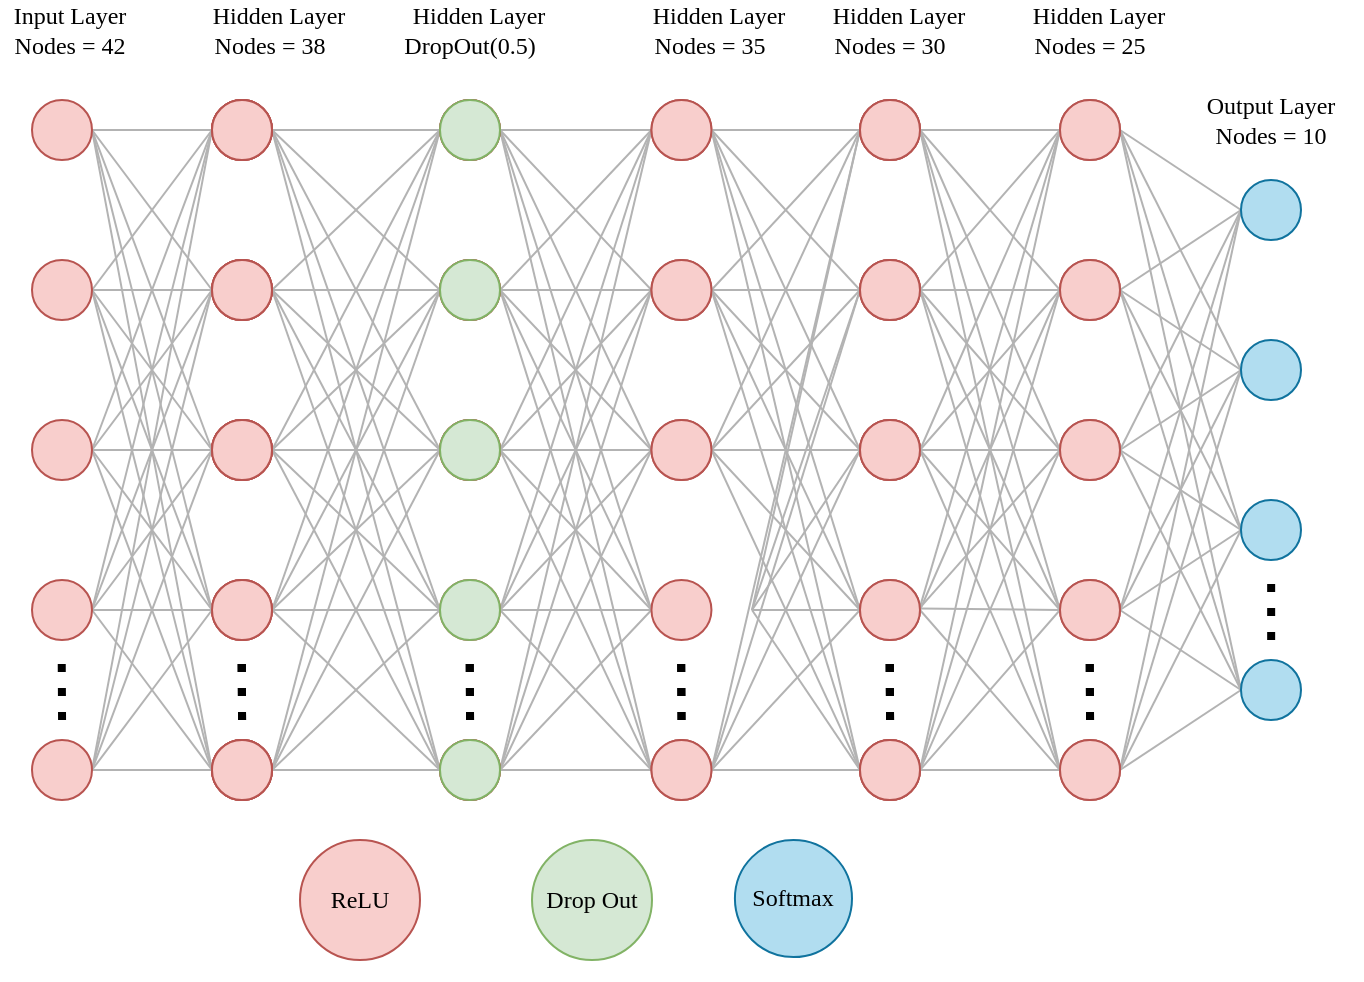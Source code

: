 <mxfile version="20.6.0" type="device"><diagram id="3vrT7W6KlZ4gpGpdBndx" name="Page-1"><mxGraphModel dx="1312" dy="714" grid="1" gridSize="10" guides="1" tooltips="1" connect="1" arrows="1" fold="1" page="1" pageScale="1" pageWidth="850" pageHeight="1100" math="0" shadow="0"><root><mxCell id="0"/><mxCell id="1" parent="0"/><mxCell id="93eL_Yp2iCVrcSduIhsG-29" style="edgeStyle=none;rounded=1;jumpSize=6;orthogonalLoop=1;jettySize=auto;html=1;exitX=1;exitY=0.5;exitDx=0;exitDy=0;entryX=0;entryY=0.5;entryDx=0;entryDy=0;startArrow=none;startFill=0;endArrow=none;endFill=0;strokeColor=#B3B3B3;strokeWidth=1;fontFamily=Georgia;" parent="1" source="93eL_Yp2iCVrcSduIhsG-34" target="93eL_Yp2iCVrcSduIhsG-61" edge="1"><mxGeometry relative="1" as="geometry"/></mxCell><mxCell id="93eL_Yp2iCVrcSduIhsG-30" style="edgeStyle=none;rounded=1;jumpSize=6;orthogonalLoop=1;jettySize=auto;html=1;exitX=1;exitY=0.5;exitDx=0;exitDy=0;entryX=0;entryY=0.5;entryDx=0;entryDy=0;startArrow=none;startFill=0;endArrow=none;endFill=0;strokeColor=#B3B3B3;strokeWidth=1;fontFamily=Georgia;" parent="1" source="93eL_Yp2iCVrcSduIhsG-34" target="93eL_Yp2iCVrcSduIhsG-62" edge="1"><mxGeometry relative="1" as="geometry"/></mxCell><mxCell id="93eL_Yp2iCVrcSduIhsG-31" style="edgeStyle=none;rounded=1;jumpSize=6;orthogonalLoop=1;jettySize=auto;html=1;exitX=1;exitY=0.5;exitDx=0;exitDy=0;entryX=0;entryY=0.5;entryDx=0;entryDy=0;startArrow=none;startFill=0;endArrow=none;endFill=0;strokeColor=#B3B3B3;strokeWidth=1;fontFamily=Georgia;" parent="1" source="93eL_Yp2iCVrcSduIhsG-34" target="93eL_Yp2iCVrcSduIhsG-63" edge="1"><mxGeometry relative="1" as="geometry"/></mxCell><mxCell id="93eL_Yp2iCVrcSduIhsG-32" style="edgeStyle=none;rounded=1;jumpSize=6;orthogonalLoop=1;jettySize=auto;html=1;exitX=1;exitY=0.5;exitDx=0;exitDy=0;entryX=0;entryY=0.5;entryDx=0;entryDy=0;startArrow=none;startFill=0;endArrow=none;endFill=0;strokeColor=#B3B3B3;strokeWidth=1;fontFamily=Georgia;" parent="1" source="93eL_Yp2iCVrcSduIhsG-34" target="93eL_Yp2iCVrcSduIhsG-66" edge="1"><mxGeometry relative="1" as="geometry"/></mxCell><mxCell id="93eL_Yp2iCVrcSduIhsG-33" style="edgeStyle=none;rounded=1;jumpSize=6;orthogonalLoop=1;jettySize=auto;html=1;exitX=1;exitY=0.5;exitDx=0;exitDy=0;entryX=0;entryY=0.5;entryDx=0;entryDy=0;startArrow=none;startFill=0;endArrow=none;endFill=0;strokeColor=#B3B3B3;strokeWidth=1;fontFamily=Georgia;" parent="1" source="93eL_Yp2iCVrcSduIhsG-34" target="93eL_Yp2iCVrcSduIhsG-65" edge="1"><mxGeometry relative="1" as="geometry"/></mxCell><mxCell id="93eL_Yp2iCVrcSduIhsG-34" value="" style="ellipse;whiteSpace=wrap;html=1;aspect=fixed;fillColor=#f8cecc;strokeColor=#b85450;fontFamily=Georgia;" parent="1" vertex="1"><mxGeometry x="280" y="50" width="30" height="30" as="geometry"/></mxCell><mxCell id="93eL_Yp2iCVrcSduIhsG-36" style="edgeStyle=none;rounded=1;jumpSize=6;orthogonalLoop=1;jettySize=auto;html=1;exitX=1;exitY=0.5;exitDx=0;exitDy=0;entryX=0;entryY=0.5;entryDx=0;entryDy=0;startArrow=none;startFill=0;endArrow=none;endFill=0;strokeColor=#B3B3B3;strokeWidth=1;fontFamily=Georgia;" parent="1" source="93eL_Yp2iCVrcSduIhsG-41" target="93eL_Yp2iCVrcSduIhsG-61" edge="1"><mxGeometry relative="1" as="geometry"/></mxCell><mxCell id="93eL_Yp2iCVrcSduIhsG-37" style="edgeStyle=none;rounded=1;jumpSize=6;orthogonalLoop=1;jettySize=auto;html=1;exitX=1;exitY=0.5;exitDx=0;exitDy=0;entryX=0;entryY=0.5;entryDx=0;entryDy=0;startArrow=none;startFill=0;endArrow=none;endFill=0;strokeColor=#B3B3B3;strokeWidth=1;fontFamily=Georgia;" parent="1" source="93eL_Yp2iCVrcSduIhsG-41" target="93eL_Yp2iCVrcSduIhsG-62" edge="1"><mxGeometry relative="1" as="geometry"/></mxCell><mxCell id="93eL_Yp2iCVrcSduIhsG-38" style="edgeStyle=none;rounded=1;jumpSize=6;orthogonalLoop=1;jettySize=auto;html=1;exitX=1;exitY=0.5;exitDx=0;exitDy=0;entryX=0;entryY=0.5;entryDx=0;entryDy=0;startArrow=none;startFill=0;endArrow=none;endFill=0;strokeColor=#B3B3B3;strokeWidth=1;fontFamily=Georgia;" parent="1" source="93eL_Yp2iCVrcSduIhsG-41" target="93eL_Yp2iCVrcSduIhsG-63" edge="1"><mxGeometry relative="1" as="geometry"/></mxCell><mxCell id="93eL_Yp2iCVrcSduIhsG-39" style="edgeStyle=none;rounded=1;jumpSize=6;orthogonalLoop=1;jettySize=auto;html=1;exitX=1;exitY=0.5;exitDx=0;exitDy=0;entryX=0;entryY=0.5;entryDx=0;entryDy=0;startArrow=none;startFill=0;endArrow=none;endFill=0;strokeColor=#B3B3B3;strokeWidth=1;fontFamily=Georgia;" parent="1" source="93eL_Yp2iCVrcSduIhsG-41" target="93eL_Yp2iCVrcSduIhsG-66" edge="1"><mxGeometry relative="1" as="geometry"/></mxCell><mxCell id="93eL_Yp2iCVrcSduIhsG-40" style="edgeStyle=none;rounded=1;jumpSize=6;orthogonalLoop=1;jettySize=auto;html=1;exitX=1;exitY=0.5;exitDx=0;exitDy=0;entryX=0;entryY=0.5;entryDx=0;entryDy=0;startArrow=none;startFill=0;endArrow=none;endFill=0;strokeColor=#B3B3B3;strokeWidth=1;fontFamily=Georgia;" parent="1" source="93eL_Yp2iCVrcSduIhsG-41" target="93eL_Yp2iCVrcSduIhsG-65" edge="1"><mxGeometry relative="1" as="geometry"/></mxCell><mxCell id="93eL_Yp2iCVrcSduIhsG-41" value="" style="ellipse;whiteSpace=wrap;html=1;aspect=fixed;fillColor=#f8cecc;strokeColor=#b85450;fontFamily=Georgia;" parent="1" vertex="1"><mxGeometry x="280" y="130" width="30" height="30" as="geometry"/></mxCell><mxCell id="93eL_Yp2iCVrcSduIhsG-42" style="edgeStyle=none;rounded=1;jumpSize=6;orthogonalLoop=1;jettySize=auto;html=1;exitX=1;exitY=0.5;exitDx=0;exitDy=0;entryX=0;entryY=0.5;entryDx=0;entryDy=0;startArrow=none;startFill=0;endArrow=none;endFill=0;strokeColor=#B3B3B3;strokeWidth=1;fontFamily=Georgia;" parent="1" source="93eL_Yp2iCVrcSduIhsG-47" target="93eL_Yp2iCVrcSduIhsG-61" edge="1"><mxGeometry relative="1" as="geometry"/></mxCell><mxCell id="93eL_Yp2iCVrcSduIhsG-43" style="edgeStyle=none;rounded=1;jumpSize=6;orthogonalLoop=1;jettySize=auto;html=1;exitX=1;exitY=0.5;exitDx=0;exitDy=0;entryX=0;entryY=0.5;entryDx=0;entryDy=0;startArrow=none;startFill=0;endArrow=none;endFill=0;strokeColor=#B3B3B3;strokeWidth=1;fontFamily=Georgia;" parent="1" source="93eL_Yp2iCVrcSduIhsG-47" target="93eL_Yp2iCVrcSduIhsG-62" edge="1"><mxGeometry relative="1" as="geometry"/></mxCell><mxCell id="93eL_Yp2iCVrcSduIhsG-44" style="edgeStyle=none;rounded=1;jumpSize=6;orthogonalLoop=1;jettySize=auto;html=1;exitX=1;exitY=0.5;exitDx=0;exitDy=0;entryX=0;entryY=0.5;entryDx=0;entryDy=0;startArrow=none;startFill=0;endArrow=none;endFill=0;strokeColor=#B3B3B3;strokeWidth=1;fontFamily=Georgia;" parent="1" source="93eL_Yp2iCVrcSduIhsG-47" target="93eL_Yp2iCVrcSduIhsG-63" edge="1"><mxGeometry relative="1" as="geometry"/></mxCell><mxCell id="93eL_Yp2iCVrcSduIhsG-45" style="edgeStyle=none;rounded=1;jumpSize=6;orthogonalLoop=1;jettySize=auto;html=1;exitX=1;exitY=0.5;exitDx=0;exitDy=0;entryX=0;entryY=0.5;entryDx=0;entryDy=0;startArrow=none;startFill=0;endArrow=none;endFill=0;strokeColor=#B3B3B3;strokeWidth=1;fontFamily=Georgia;" parent="1" source="93eL_Yp2iCVrcSduIhsG-47" target="93eL_Yp2iCVrcSduIhsG-66" edge="1"><mxGeometry relative="1" as="geometry"/></mxCell><mxCell id="93eL_Yp2iCVrcSduIhsG-46" style="edgeStyle=none;rounded=1;jumpSize=6;orthogonalLoop=1;jettySize=auto;html=1;exitX=1;exitY=0.5;exitDx=0;exitDy=0;entryX=0;entryY=0.5;entryDx=0;entryDy=0;startArrow=none;startFill=0;endArrow=none;endFill=0;strokeColor=#B3B3B3;strokeWidth=1;fontFamily=Georgia;" parent="1" source="93eL_Yp2iCVrcSduIhsG-47" target="93eL_Yp2iCVrcSduIhsG-65" edge="1"><mxGeometry relative="1" as="geometry"/></mxCell><mxCell id="93eL_Yp2iCVrcSduIhsG-47" value="" style="ellipse;whiteSpace=wrap;html=1;aspect=fixed;fillColor=#f8cecc;strokeColor=#b85450;fontFamily=Georgia;" parent="1" vertex="1"><mxGeometry x="280" y="210" width="30" height="30" as="geometry"/></mxCell><mxCell id="93eL_Yp2iCVrcSduIhsG-49" style="edgeStyle=none;rounded=1;jumpSize=6;orthogonalLoop=1;jettySize=auto;html=1;exitX=1;exitY=0.5;exitDx=0;exitDy=0;entryX=0;entryY=0.5;entryDx=0;entryDy=0;startArrow=none;startFill=0;endArrow=none;endFill=0;strokeColor=#B3B3B3;strokeWidth=1;fontFamily=Georgia;" parent="1" source="93eL_Yp2iCVrcSduIhsG-54" target="93eL_Yp2iCVrcSduIhsG-61" edge="1"><mxGeometry relative="1" as="geometry"/></mxCell><mxCell id="93eL_Yp2iCVrcSduIhsG-50" style="edgeStyle=none;rounded=1;jumpSize=6;orthogonalLoop=1;jettySize=auto;html=1;exitX=1;exitY=0.5;exitDx=0;exitDy=0;startArrow=none;startFill=0;endArrow=none;endFill=0;strokeColor=#B3B3B3;strokeWidth=1;entryX=0;entryY=0.5;entryDx=0;entryDy=0;fontFamily=Georgia;" parent="1" source="93eL_Yp2iCVrcSduIhsG-54" target="93eL_Yp2iCVrcSduIhsG-62" edge="1"><mxGeometry relative="1" as="geometry"><mxPoint x="376" y="150" as="targetPoint"/></mxGeometry></mxCell><mxCell id="93eL_Yp2iCVrcSduIhsG-51" style="edgeStyle=none;rounded=1;jumpSize=6;orthogonalLoop=1;jettySize=auto;html=1;exitX=1;exitY=0.5;exitDx=0;exitDy=0;entryX=0;entryY=0.5;entryDx=0;entryDy=0;startArrow=none;startFill=0;endArrow=none;endFill=0;strokeColor=#B3B3B3;strokeWidth=1;fontFamily=Georgia;" parent="1" source="93eL_Yp2iCVrcSduIhsG-54" target="93eL_Yp2iCVrcSduIhsG-63" edge="1"><mxGeometry relative="1" as="geometry"/></mxCell><mxCell id="93eL_Yp2iCVrcSduIhsG-52" style="edgeStyle=none;rounded=1;jumpSize=6;orthogonalLoop=1;jettySize=auto;html=1;exitX=1;exitY=0.5;exitDx=0;exitDy=0;entryX=0;entryY=0.5;entryDx=0;entryDy=0;startArrow=none;startFill=0;endArrow=none;endFill=0;strokeColor=#B3B3B3;strokeWidth=1;fontFamily=Georgia;" parent="1" source="93eL_Yp2iCVrcSduIhsG-54" target="93eL_Yp2iCVrcSduIhsG-66" edge="1"><mxGeometry relative="1" as="geometry"/></mxCell><mxCell id="93eL_Yp2iCVrcSduIhsG-53" style="edgeStyle=none;rounded=1;jumpSize=6;orthogonalLoop=1;jettySize=auto;html=1;exitX=1;exitY=0.5;exitDx=0;exitDy=0;entryX=0;entryY=0.5;entryDx=0;entryDy=0;startArrow=none;startFill=0;endArrow=none;endFill=0;strokeColor=#B3B3B3;strokeWidth=1;fontFamily=Georgia;" parent="1" source="93eL_Yp2iCVrcSduIhsG-54" target="93eL_Yp2iCVrcSduIhsG-65" edge="1"><mxGeometry relative="1" as="geometry"/></mxCell><mxCell id="93eL_Yp2iCVrcSduIhsG-54" value="" style="ellipse;whiteSpace=wrap;html=1;aspect=fixed;fillColor=#f8cecc;strokeColor=#b85450;fontFamily=Georgia;" parent="1" vertex="1"><mxGeometry x="280" y="370" width="30" height="30" as="geometry"/></mxCell><mxCell id="93eL_Yp2iCVrcSduIhsG-55" style="edgeStyle=none;rounded=1;jumpSize=6;orthogonalLoop=1;jettySize=auto;html=1;exitX=1;exitY=0.5;exitDx=0;exitDy=0;entryX=0;entryY=0.5;entryDx=0;entryDy=0;startArrow=none;startFill=0;endArrow=none;endFill=0;strokeColor=#B3B3B3;strokeWidth=1;fontFamily=Georgia;" parent="1" source="93eL_Yp2iCVrcSduIhsG-60" target="93eL_Yp2iCVrcSduIhsG-61" edge="1"><mxGeometry relative="1" as="geometry"/></mxCell><mxCell id="93eL_Yp2iCVrcSduIhsG-56" style="edgeStyle=none;rounded=1;jumpSize=6;orthogonalLoop=1;jettySize=auto;html=1;exitX=1;exitY=0.5;exitDx=0;exitDy=0;entryX=0;entryY=0.5;entryDx=0;entryDy=0;startArrow=none;startFill=0;endArrow=none;endFill=0;strokeColor=#B3B3B3;strokeWidth=1;fontFamily=Georgia;" parent="1" source="93eL_Yp2iCVrcSduIhsG-60" target="93eL_Yp2iCVrcSduIhsG-62" edge="1"><mxGeometry relative="1" as="geometry"/></mxCell><mxCell id="93eL_Yp2iCVrcSduIhsG-57" style="edgeStyle=none;rounded=1;jumpSize=6;orthogonalLoop=1;jettySize=auto;html=1;exitX=1;exitY=0.5;exitDx=0;exitDy=0;entryX=0;entryY=0.5;entryDx=0;entryDy=0;startArrow=none;startFill=0;endArrow=none;endFill=0;strokeColor=#B3B3B3;strokeWidth=1;fontFamily=Georgia;" parent="1" source="93eL_Yp2iCVrcSduIhsG-60" target="93eL_Yp2iCVrcSduIhsG-63" edge="1"><mxGeometry relative="1" as="geometry"/></mxCell><mxCell id="93eL_Yp2iCVrcSduIhsG-58" style="edgeStyle=none;rounded=1;jumpSize=6;orthogonalLoop=1;jettySize=auto;html=1;exitX=1;exitY=0.5;exitDx=0;exitDy=0;entryX=0;entryY=0.5;entryDx=0;entryDy=0;startArrow=none;startFill=0;endArrow=none;endFill=0;strokeColor=#B3B3B3;strokeWidth=1;fontFamily=Georgia;" parent="1" source="93eL_Yp2iCVrcSduIhsG-60" target="93eL_Yp2iCVrcSduIhsG-66" edge="1"><mxGeometry relative="1" as="geometry"/></mxCell><mxCell id="93eL_Yp2iCVrcSduIhsG-59" style="edgeStyle=none;rounded=1;jumpSize=6;orthogonalLoop=1;jettySize=auto;html=1;exitX=1;exitY=0.5;exitDx=0;exitDy=0;entryX=0;entryY=0.5;entryDx=0;entryDy=0;startArrow=none;startFill=0;endArrow=none;endFill=0;strokeColor=#B3B3B3;strokeWidth=1;fontFamily=Georgia;" parent="1" source="93eL_Yp2iCVrcSduIhsG-60" target="93eL_Yp2iCVrcSduIhsG-65" edge="1"><mxGeometry relative="1" as="geometry"/></mxCell><mxCell id="93eL_Yp2iCVrcSduIhsG-60" value="" style="ellipse;whiteSpace=wrap;html=1;aspect=fixed;fillColor=#f8cecc;strokeColor=#b85450;fontFamily=Georgia;" parent="1" vertex="1"><mxGeometry x="280" y="290" width="30" height="30" as="geometry"/></mxCell><mxCell id="93eL_Yp2iCVrcSduIhsG-61" value="" style="ellipse;whiteSpace=wrap;html=1;aspect=fixed;fillColor=#f8cecc;strokeColor=#b85450;fontFamily=Georgia;" parent="1" vertex="1"><mxGeometry x="385.73" y="50" width="30" height="30" as="geometry"/></mxCell><mxCell id="93eL_Yp2iCVrcSduIhsG-62" value="" style="ellipse;whiteSpace=wrap;html=1;aspect=fixed;fillColor=#f8cecc;strokeColor=#b85450;fontFamily=Georgia;" parent="1" vertex="1"><mxGeometry x="385.73" y="130" width="30" height="30" as="geometry"/></mxCell><mxCell id="93eL_Yp2iCVrcSduIhsG-63" value="" style="ellipse;whiteSpace=wrap;html=1;aspect=fixed;fillColor=#f8cecc;strokeColor=#b85450;fontFamily=Georgia;" parent="1" vertex="1"><mxGeometry x="385.73" y="210" width="30" height="30" as="geometry"/></mxCell><mxCell id="93eL_Yp2iCVrcSduIhsG-64" value="" style="endArrow=none;dashed=1;html=1;strokeWidth=4;rounded=1;dashPattern=1 2;jumpSize=6;fillColor=#d0cee2;fontFamily=Georgia;" parent="1" edge="1"><mxGeometry width="50" height="50" relative="1" as="geometry"><mxPoint x="400.76" y="360" as="sourcePoint"/><mxPoint x="400.59" y="330" as="targetPoint"/><Array as="points"/></mxGeometry></mxCell><mxCell id="93eL_Yp2iCVrcSduIhsG-65" value="" style="ellipse;whiteSpace=wrap;html=1;aspect=fixed;fillColor=#f8cecc;strokeColor=#b85450;fontFamily=Georgia;" parent="1" vertex="1"><mxGeometry x="385.73" y="370" width="30" height="30" as="geometry"/></mxCell><mxCell id="93eL_Yp2iCVrcSduIhsG-66" value="" style="ellipse;whiteSpace=wrap;html=1;aspect=fixed;fillColor=#f8cecc;strokeColor=#b85450;fontFamily=Georgia;" parent="1" vertex="1"><mxGeometry x="385.73" y="290" width="30" height="30" as="geometry"/></mxCell><mxCell id="93eL_Yp2iCVrcSduIhsG-68" value="&lt;font&gt;Input Layer&lt;br&gt;Nodes = 42&lt;br&gt;&lt;/font&gt;" style="text;html=1;strokeColor=none;fillColor=none;align=center;verticalAlign=middle;whiteSpace=wrap;rounded=0;fontFamily=Georgia;" parent="1" vertex="1"><mxGeometry x="60" y="5" width="70" height="20" as="geometry"/></mxCell><mxCell id="93eL_Yp2iCVrcSduIhsG-69" value="&lt;font&gt;&amp;nbsp; &amp;nbsp;Hidden Layer&lt;br&gt;Nodes = 38&lt;br&gt;&lt;/font&gt;" style="text;html=1;strokeColor=none;fillColor=none;align=center;verticalAlign=middle;whiteSpace=wrap;rounded=0;fontFamily=Georgia;" parent="1" vertex="1"><mxGeometry x="150" width="90" height="30" as="geometry"/></mxCell><mxCell id="93eL_Yp2iCVrcSduIhsG-74" style="edgeStyle=none;rounded=1;jumpSize=6;orthogonalLoop=1;jettySize=auto;html=1;entryX=0;entryY=0.5;entryDx=0;entryDy=0;startArrow=none;startFill=0;endArrow=none;endFill=0;strokeWidth=1;exitX=1;exitY=0.5;exitDx=0;exitDy=0;strokeColor=#B3B3B3;fontFamily=Georgia;" parent="1" source="93eL_Yp2iCVrcSduIhsG-78" target="93eL_Yp2iCVrcSduIhsG-108" edge="1"><mxGeometry relative="1" as="geometry"/></mxCell><mxCell id="93eL_Yp2iCVrcSduIhsG-75" style="edgeStyle=none;rounded=1;jumpSize=6;orthogonalLoop=1;jettySize=auto;html=1;exitX=1;exitY=0.5;exitDx=0;exitDy=0;startArrow=none;startFill=0;endArrow=none;endFill=0;strokeColor=#B3B3B3;strokeWidth=1;entryX=0;entryY=0.5;entryDx=0;entryDy=0;fontFamily=Georgia;" parent="1" source="93eL_Yp2iCVrcSduIhsG-78" target="93eL_Yp2iCVrcSduIhsG-101" edge="1"><mxGeometry relative="1" as="geometry"><mxPoint x="766.129" y="170" as="targetPoint"/></mxGeometry></mxCell><mxCell id="93eL_Yp2iCVrcSduIhsG-76" style="edgeStyle=none;rounded=1;jumpSize=6;orthogonalLoop=1;jettySize=auto;html=1;exitX=1;exitY=0.5;exitDx=0;exitDy=0;entryX=0;entryY=0.5;entryDx=0;entryDy=0;startArrow=none;startFill=0;endArrow=none;endFill=0;strokeColor=#B3B3B3;strokeWidth=1;fontFamily=Georgia;" parent="1" source="93eL_Yp2iCVrcSduIhsG-78" target="93eL_Yp2iCVrcSduIhsG-104" edge="1"><mxGeometry relative="1" as="geometry"/></mxCell><mxCell id="93eL_Yp2iCVrcSduIhsG-77" style="edgeStyle=none;rounded=1;jumpSize=6;orthogonalLoop=1;jettySize=auto;html=1;exitX=1;exitY=0.5;exitDx=0;exitDy=0;entryX=0;entryY=0.5;entryDx=0;entryDy=0;startArrow=none;startFill=0;endArrow=none;endFill=0;strokeColor=#B3B3B3;strokeWidth=1;fontFamily=Georgia;" parent="1" source="93eL_Yp2iCVrcSduIhsG-78" target="93eL_Yp2iCVrcSduIhsG-106" edge="1"><mxGeometry relative="1" as="geometry"/></mxCell><mxCell id="93eL_Yp2iCVrcSduIhsG-78" value="" style="ellipse;whiteSpace=wrap;html=1;aspect=fixed;fillColor=#f8cecc;strokeColor=#b85450;fontFamily=Georgia;" parent="1" vertex="1"><mxGeometry x="590" y="50" width="30" height="30" as="geometry"/></mxCell><mxCell id="93eL_Yp2iCVrcSduIhsG-79" style="edgeStyle=none;rounded=1;jumpSize=6;orthogonalLoop=1;jettySize=auto;html=1;entryX=0;entryY=0.5;entryDx=0;entryDy=0;startArrow=none;startFill=0;endArrow=none;endFill=0;strokeColor=#B3B3B3;strokeWidth=1;exitX=1;exitY=0.5;exitDx=0;exitDy=0;fontFamily=Georgia;" parent="1" source="93eL_Yp2iCVrcSduIhsG-83" target="93eL_Yp2iCVrcSduIhsG-108" edge="1"><mxGeometry relative="1" as="geometry"/></mxCell><mxCell id="93eL_Yp2iCVrcSduIhsG-80" style="edgeStyle=none;rounded=1;jumpSize=6;orthogonalLoop=1;jettySize=auto;html=1;exitX=1;exitY=0.5;exitDx=0;exitDy=0;entryX=0;entryY=0.5;entryDx=0;entryDy=0;startArrow=none;startFill=0;endArrow=none;endFill=0;strokeColor=#B3B3B3;strokeWidth=1;fontFamily=Georgia;" parent="1" source="93eL_Yp2iCVrcSduIhsG-83" target="93eL_Yp2iCVrcSduIhsG-101" edge="1"><mxGeometry relative="1" as="geometry"/></mxCell><mxCell id="93eL_Yp2iCVrcSduIhsG-81" style="edgeStyle=none;rounded=1;jumpSize=6;orthogonalLoop=1;jettySize=auto;html=1;exitX=1;exitY=0.5;exitDx=0;exitDy=0;entryX=0;entryY=0.5;entryDx=0;entryDy=0;startArrow=none;startFill=0;endArrow=none;endFill=0;strokeColor=#B3B3B3;strokeWidth=1;fontFamily=Georgia;" parent="1" source="93eL_Yp2iCVrcSduIhsG-83" target="93eL_Yp2iCVrcSduIhsG-104" edge="1"><mxGeometry relative="1" as="geometry"/></mxCell><mxCell id="93eL_Yp2iCVrcSduIhsG-82" style="edgeStyle=none;rounded=1;jumpSize=6;orthogonalLoop=1;jettySize=auto;html=1;exitX=1;exitY=0.5;exitDx=0;exitDy=0;entryX=0;entryY=0.5;entryDx=0;entryDy=0;startArrow=none;startFill=0;endArrow=none;endFill=0;strokeColor=#B3B3B3;strokeWidth=1;fontFamily=Georgia;" parent="1" source="93eL_Yp2iCVrcSduIhsG-83" target="93eL_Yp2iCVrcSduIhsG-106" edge="1"><mxGeometry relative="1" as="geometry"/></mxCell><mxCell id="93eL_Yp2iCVrcSduIhsG-83" value="" style="ellipse;whiteSpace=wrap;html=1;aspect=fixed;fillColor=#f8cecc;strokeColor=#b85450;fontFamily=Georgia;" parent="1" vertex="1"><mxGeometry x="590" y="130" width="30" height="30" as="geometry"/></mxCell><mxCell id="93eL_Yp2iCVrcSduIhsG-84" style="edgeStyle=none;rounded=1;jumpSize=6;orthogonalLoop=1;jettySize=auto;html=1;exitX=1;exitY=0.5;exitDx=0;exitDy=0;entryX=0;entryY=0.5;entryDx=0;entryDy=0;startArrow=none;startFill=0;endArrow=none;endFill=0;strokeColor=#B3B3B3;strokeWidth=1;fontFamily=Georgia;" parent="1" source="93eL_Yp2iCVrcSduIhsG-88" target="93eL_Yp2iCVrcSduIhsG-108" edge="1"><mxGeometry relative="1" as="geometry"/></mxCell><mxCell id="93eL_Yp2iCVrcSduIhsG-85" style="edgeStyle=none;rounded=1;jumpSize=6;orthogonalLoop=1;jettySize=auto;html=1;exitX=1;exitY=0.5;exitDx=0;exitDy=0;entryX=0;entryY=0.5;entryDx=0;entryDy=0;startArrow=none;startFill=0;endArrow=none;endFill=0;strokeColor=#B3B3B3;strokeWidth=1;fontFamily=Georgia;" parent="1" source="93eL_Yp2iCVrcSduIhsG-88" target="93eL_Yp2iCVrcSduIhsG-101" edge="1"><mxGeometry relative="1" as="geometry"/></mxCell><mxCell id="93eL_Yp2iCVrcSduIhsG-86" style="edgeStyle=none;rounded=1;jumpSize=6;orthogonalLoop=1;jettySize=auto;html=1;exitX=1;exitY=0.5;exitDx=0;exitDy=0;entryX=0;entryY=0.5;entryDx=0;entryDy=0;startArrow=none;startFill=0;endArrow=none;endFill=0;strokeColor=#B3B3B3;strokeWidth=1;fontFamily=Georgia;" parent="1" source="93eL_Yp2iCVrcSduIhsG-88" target="93eL_Yp2iCVrcSduIhsG-104" edge="1"><mxGeometry relative="1" as="geometry"/></mxCell><mxCell id="93eL_Yp2iCVrcSduIhsG-87" style="edgeStyle=none;rounded=1;jumpSize=6;orthogonalLoop=1;jettySize=auto;html=1;exitX=1;exitY=0.5;exitDx=0;exitDy=0;entryX=0;entryY=0.5;entryDx=0;entryDy=0;startArrow=none;startFill=0;endArrow=none;endFill=0;strokeColor=#B3B3B3;strokeWidth=1;fontFamily=Georgia;" parent="1" source="93eL_Yp2iCVrcSduIhsG-88" target="93eL_Yp2iCVrcSduIhsG-106" edge="1"><mxGeometry relative="1" as="geometry"/></mxCell><mxCell id="93eL_Yp2iCVrcSduIhsG-88" value="" style="ellipse;whiteSpace=wrap;html=1;aspect=fixed;fillColor=#f8cecc;strokeColor=#b85450;fontFamily=Georgia;" parent="1" vertex="1"><mxGeometry x="590" y="210" width="30" height="30" as="geometry"/></mxCell><mxCell id="93eL_Yp2iCVrcSduIhsG-89" value="" style="endArrow=none;dashed=1;html=1;strokeWidth=4;rounded=1;dashPattern=1 2;jumpSize=6;fillColor=#d0cee2;fontFamily=Georgia;" parent="1" edge="1"><mxGeometry width="50" height="50" relative="1" as="geometry"><mxPoint x="605.03" y="360" as="sourcePoint"/><mxPoint x="604.86" y="330" as="targetPoint"/><Array as="points"/></mxGeometry></mxCell><mxCell id="93eL_Yp2iCVrcSduIhsG-90" style="edgeStyle=none;rounded=1;jumpSize=6;orthogonalLoop=1;jettySize=auto;html=1;exitX=1;exitY=0.5;exitDx=0;exitDy=0;entryX=0;entryY=0.5;entryDx=0;entryDy=0;startArrow=none;startFill=0;endArrow=none;endFill=0;strokeColor=#B3B3B3;strokeWidth=1;fontFamily=Georgia;" parent="1" source="93eL_Yp2iCVrcSduIhsG-94" target="93eL_Yp2iCVrcSduIhsG-108" edge="1"><mxGeometry relative="1" as="geometry"/></mxCell><mxCell id="93eL_Yp2iCVrcSduIhsG-91" style="edgeStyle=none;rounded=1;jumpSize=6;orthogonalLoop=1;jettySize=auto;html=1;exitX=1;exitY=0.5;exitDx=0;exitDy=0;entryX=0;entryY=0.5;entryDx=0;entryDy=0;startArrow=none;startFill=0;endArrow=none;endFill=0;strokeColor=#B3B3B3;strokeWidth=1;fontFamily=Georgia;" parent="1" source="93eL_Yp2iCVrcSduIhsG-94" target="93eL_Yp2iCVrcSduIhsG-101" edge="1"><mxGeometry relative="1" as="geometry"/></mxCell><mxCell id="93eL_Yp2iCVrcSduIhsG-92" style="edgeStyle=none;rounded=1;jumpSize=6;orthogonalLoop=1;jettySize=auto;html=1;exitX=1;exitY=0.5;exitDx=0;exitDy=0;startArrow=none;startFill=0;endArrow=none;endFill=0;strokeColor=#B3B3B3;strokeWidth=1;entryX=0;entryY=0.5;entryDx=0;entryDy=0;fontFamily=Georgia;" parent="1" source="93eL_Yp2iCVrcSduIhsG-94" target="93eL_Yp2iCVrcSduIhsG-104" edge="1"><mxGeometry relative="1" as="geometry"><mxPoint x="786" y="270" as="targetPoint"/></mxGeometry></mxCell><mxCell id="93eL_Yp2iCVrcSduIhsG-93" style="edgeStyle=none;rounded=1;jumpSize=6;orthogonalLoop=1;jettySize=auto;html=1;exitX=1;exitY=0.5;exitDx=0;exitDy=0;entryX=0;entryY=0.5;entryDx=0;entryDy=0;startArrow=none;startFill=0;endArrow=none;endFill=0;strokeColor=#B3B3B3;strokeWidth=1;fontFamily=Georgia;" parent="1" source="93eL_Yp2iCVrcSduIhsG-94" target="93eL_Yp2iCVrcSduIhsG-106" edge="1"><mxGeometry relative="1" as="geometry"/></mxCell><mxCell id="93eL_Yp2iCVrcSduIhsG-94" value="" style="ellipse;whiteSpace=wrap;html=1;aspect=fixed;fillColor=#f8cecc;strokeColor=#b85450;fontFamily=Georgia;" parent="1" vertex="1"><mxGeometry x="590" y="370" width="30" height="30" as="geometry"/></mxCell><mxCell id="93eL_Yp2iCVrcSduIhsG-95" style="edgeStyle=none;rounded=1;jumpSize=6;orthogonalLoop=1;jettySize=auto;html=1;exitX=1;exitY=0.5;exitDx=0;exitDy=0;entryX=0;entryY=0.5;entryDx=0;entryDy=0;startArrow=none;startFill=0;endArrow=none;endFill=0;strokeColor=#B3B3B3;strokeWidth=1;fontFamily=Georgia;" parent="1" source="93eL_Yp2iCVrcSduIhsG-99" target="93eL_Yp2iCVrcSduIhsG-108" edge="1"><mxGeometry relative="1" as="geometry"/></mxCell><mxCell id="93eL_Yp2iCVrcSduIhsG-96" style="edgeStyle=none;rounded=1;jumpSize=6;orthogonalLoop=1;jettySize=auto;html=1;exitX=1;exitY=0.5;exitDx=0;exitDy=0;entryX=0;entryY=0.5;entryDx=0;entryDy=0;startArrow=none;startFill=0;endArrow=none;endFill=0;strokeColor=#B3B3B3;strokeWidth=1;fontFamily=Georgia;" parent="1" source="93eL_Yp2iCVrcSduIhsG-99" target="93eL_Yp2iCVrcSduIhsG-101" edge="1"><mxGeometry relative="1" as="geometry"/></mxCell><mxCell id="93eL_Yp2iCVrcSduIhsG-97" style="edgeStyle=none;rounded=1;jumpSize=6;orthogonalLoop=1;jettySize=auto;html=1;exitX=1;exitY=0.5;exitDx=0;exitDy=0;entryX=0;entryY=0.5;entryDx=0;entryDy=0;startArrow=none;startFill=0;endArrow=none;endFill=0;strokeColor=#B3B3B3;strokeWidth=1;fontFamily=Georgia;" parent="1" source="93eL_Yp2iCVrcSduIhsG-99" target="93eL_Yp2iCVrcSduIhsG-104" edge="1"><mxGeometry relative="1" as="geometry"/></mxCell><mxCell id="93eL_Yp2iCVrcSduIhsG-98" style="edgeStyle=none;rounded=1;jumpSize=6;orthogonalLoop=1;jettySize=auto;html=1;exitX=1;exitY=0.5;exitDx=0;exitDy=0;entryX=0;entryY=0.5;entryDx=0;entryDy=0;startArrow=none;startFill=0;endArrow=none;endFill=0;strokeColor=#B3B3B3;strokeWidth=1;fontFamily=Georgia;" parent="1" source="93eL_Yp2iCVrcSduIhsG-99" target="93eL_Yp2iCVrcSduIhsG-106" edge="1"><mxGeometry relative="1" as="geometry"/></mxCell><mxCell id="93eL_Yp2iCVrcSduIhsG-99" value="" style="ellipse;whiteSpace=wrap;html=1;aspect=fixed;fillColor=#f8cecc;strokeColor=#b85450;fontFamily=Georgia;" parent="1" vertex="1"><mxGeometry x="590" y="290" width="30" height="30" as="geometry"/></mxCell><mxCell id="93eL_Yp2iCVrcSduIhsG-101" value="" style="ellipse;whiteSpace=wrap;html=1;aspect=fixed;fillColor=#b1ddf0;strokeColor=#10739e;fontFamily=Georgia;" parent="1" vertex="1"><mxGeometry x="680.5" y="170" width="30" height="30" as="geometry"/></mxCell><mxCell id="93eL_Yp2iCVrcSduIhsG-102" value="" style="endArrow=none;dashed=1;html=1;strokeWidth=4;rounded=1;dashPattern=1 2;jumpSize=6;fillColor=#b1ddf0;fontFamily=Georgia;" parent="1" edge="1"><mxGeometry width="50" height="50" relative="1" as="geometry"><mxPoint x="695.58" y="320" as="sourcePoint"/><mxPoint x="695.41" y="290" as="targetPoint"/><Array as="points"><mxPoint x="695.58" y="290"/></Array></mxGeometry></mxCell><mxCell id="93eL_Yp2iCVrcSduIhsG-104" value="" style="ellipse;whiteSpace=wrap;html=1;aspect=fixed;fillColor=#b1ddf0;strokeColor=#10739e;fontFamily=Georgia;" parent="1" vertex="1"><mxGeometry x="680.5" y="250" width="30" height="30" as="geometry"/></mxCell><mxCell id="93eL_Yp2iCVrcSduIhsG-106" value="" style="ellipse;whiteSpace=wrap;html=1;aspect=fixed;fillColor=#b1ddf0;strokeColor=#10739e;fontFamily=Georgia;" parent="1" vertex="1"><mxGeometry x="680.5" y="330" width="30" height="30" as="geometry"/></mxCell><mxCell id="93eL_Yp2iCVrcSduIhsG-108" value="" style="ellipse;whiteSpace=wrap;html=1;aspect=fixed;fillColor=#b1ddf0;strokeColor=#10739e;fontFamily=Georgia;" parent="1" vertex="1"><mxGeometry x="680.5" y="90" width="30" height="30" as="geometry"/></mxCell><mxCell id="93eL_Yp2iCVrcSduIhsG-109" value="&lt;font&gt;Output Layer&lt;br&gt;Nodes = 10&lt;br&gt;&lt;/font&gt;" style="text;html=1;strokeColor=none;fillColor=none;align=center;verticalAlign=middle;whiteSpace=wrap;rounded=0;fontFamily=Georgia;" parent="1" vertex="1"><mxGeometry x="650" y="50" width="91" height="20" as="geometry"/></mxCell><mxCell id="93eL_Yp2iCVrcSduIhsG-114" value="" style="group;fontFamily=Georgia;fontSize=13;fillColor=none;strokeColor=none;" parent="1" vertex="1" connectable="0"><mxGeometry x="210" y="420" width="70.223" height="70" as="geometry"/></mxCell><mxCell id="93eL_Yp2iCVrcSduIhsG-115" value="ReLU" style="ellipse;whiteSpace=wrap;html=1;aspect=fixed;fillColor=#f8cecc;strokeColor=#b85450;fontFamily=Georgia;" parent="93eL_Yp2iCVrcSduIhsG-114" vertex="1"><mxGeometry width="60" height="60" as="geometry"/></mxCell><mxCell id="93eL_Yp2iCVrcSduIhsG-119" value="&lt;font&gt;Softmax&lt;/font&gt;" style="ellipse;whiteSpace=wrap;html=1;aspect=fixed;fillColor=#b1ddf0;strokeColor=#10739e;fontFamily=Georgia;" parent="1" vertex="1"><mxGeometry x="427.46" y="420" width="58.54" height="58.54" as="geometry"/></mxCell><mxCell id="93eL_Yp2iCVrcSduIhsG-137" style="edgeStyle=none;rounded=1;jumpSize=6;orthogonalLoop=1;jettySize=auto;html=1;exitX=1;exitY=0.5;exitDx=0;exitDy=0;entryX=0;entryY=0.5;entryDx=0;entryDy=0;startArrow=none;startFill=0;endArrow=none;endFill=0;strokeColor=#B3B3B3;strokeWidth=1;fontFamily=Georgia;" parent="1" source="93eL_Yp2iCVrcSduIhsG-142" target="93eL_Yp2iCVrcSduIhsG-168" edge="1"><mxGeometry relative="1" as="geometry"/></mxCell><mxCell id="93eL_Yp2iCVrcSduIhsG-138" style="edgeStyle=none;rounded=1;jumpSize=6;orthogonalLoop=1;jettySize=auto;html=1;exitX=1;exitY=0.5;exitDx=0;exitDy=0;entryX=0;entryY=0.5;entryDx=0;entryDy=0;startArrow=none;startFill=0;endArrow=none;endFill=0;strokeColor=#B3B3B3;strokeWidth=1;fontFamily=Georgia;" parent="1" source="93eL_Yp2iCVrcSduIhsG-142" target="93eL_Yp2iCVrcSduIhsG-169" edge="1"><mxGeometry relative="1" as="geometry"/></mxCell><mxCell id="93eL_Yp2iCVrcSduIhsG-139" style="edgeStyle=none;rounded=1;jumpSize=6;orthogonalLoop=1;jettySize=auto;html=1;exitX=1;exitY=0.5;exitDx=0;exitDy=0;entryX=0;entryY=0.5;entryDx=0;entryDy=0;startArrow=none;startFill=0;endArrow=none;endFill=0;strokeColor=#B3B3B3;strokeWidth=1;fontFamily=Georgia;" parent="1" source="93eL_Yp2iCVrcSduIhsG-142" target="93eL_Yp2iCVrcSduIhsG-170" edge="1"><mxGeometry relative="1" as="geometry"/></mxCell><mxCell id="93eL_Yp2iCVrcSduIhsG-140" style="edgeStyle=none;rounded=1;jumpSize=6;orthogonalLoop=1;jettySize=auto;html=1;exitX=1;exitY=0.5;exitDx=0;exitDy=0;entryX=0;entryY=0.5;entryDx=0;entryDy=0;startArrow=none;startFill=0;endArrow=none;endFill=0;strokeColor=#B3B3B3;strokeWidth=1;fontFamily=Georgia;" parent="1" source="93eL_Yp2iCVrcSduIhsG-142" target="93eL_Yp2iCVrcSduIhsG-173" edge="1"><mxGeometry relative="1" as="geometry"/></mxCell><mxCell id="93eL_Yp2iCVrcSduIhsG-141" style="edgeStyle=none;rounded=1;jumpSize=6;orthogonalLoop=1;jettySize=auto;html=1;exitX=1;exitY=0.5;exitDx=0;exitDy=0;entryX=0;entryY=0.5;entryDx=0;entryDy=0;startArrow=none;startFill=0;endArrow=none;endFill=0;strokeColor=#B3B3B3;strokeWidth=1;fontFamily=Georgia;" parent="1" source="93eL_Yp2iCVrcSduIhsG-142" target="93eL_Yp2iCVrcSduIhsG-172" edge="1"><mxGeometry relative="1" as="geometry"/></mxCell><mxCell id="93eL_Yp2iCVrcSduIhsG-142" value="" style="ellipse;whiteSpace=wrap;html=1;aspect=fixed;fillColor=#f8cecc;strokeColor=#b85450;fontFamily=Georgia;" parent="1" vertex="1"><mxGeometry x="385.73" y="50" width="30" height="30" as="geometry"/></mxCell><mxCell id="93eL_Yp2iCVrcSduIhsG-143" style="edgeStyle=none;rounded=1;jumpSize=6;orthogonalLoop=1;jettySize=auto;html=1;exitX=1;exitY=0.5;exitDx=0;exitDy=0;entryX=0;entryY=0.5;entryDx=0;entryDy=0;startArrow=none;startFill=0;endArrow=none;endFill=0;strokeColor=#B3B3B3;strokeWidth=1;fontFamily=Georgia;" parent="1" source="93eL_Yp2iCVrcSduIhsG-148" target="93eL_Yp2iCVrcSduIhsG-168" edge="1"><mxGeometry relative="1" as="geometry"/></mxCell><mxCell id="93eL_Yp2iCVrcSduIhsG-144" style="edgeStyle=none;rounded=1;jumpSize=6;orthogonalLoop=1;jettySize=auto;html=1;exitX=1;exitY=0.5;exitDx=0;exitDy=0;entryX=0;entryY=0.5;entryDx=0;entryDy=0;startArrow=none;startFill=0;endArrow=none;endFill=0;strokeColor=#B3B3B3;strokeWidth=1;fontFamily=Georgia;" parent="1" source="93eL_Yp2iCVrcSduIhsG-148" target="93eL_Yp2iCVrcSduIhsG-169" edge="1"><mxGeometry relative="1" as="geometry"/></mxCell><mxCell id="93eL_Yp2iCVrcSduIhsG-145" style="edgeStyle=none;rounded=1;jumpSize=6;orthogonalLoop=1;jettySize=auto;html=1;exitX=1;exitY=0.5;exitDx=0;exitDy=0;entryX=0;entryY=0.5;entryDx=0;entryDy=0;startArrow=none;startFill=0;endArrow=none;endFill=0;strokeColor=#B3B3B3;strokeWidth=1;fontFamily=Georgia;" parent="1" source="93eL_Yp2iCVrcSduIhsG-148" target="93eL_Yp2iCVrcSduIhsG-170" edge="1"><mxGeometry relative="1" as="geometry"/></mxCell><mxCell id="93eL_Yp2iCVrcSduIhsG-146" style="edgeStyle=none;rounded=1;jumpSize=6;orthogonalLoop=1;jettySize=auto;html=1;exitX=1;exitY=0.5;exitDx=0;exitDy=0;entryX=0;entryY=0.5;entryDx=0;entryDy=0;startArrow=none;startFill=0;endArrow=none;endFill=0;strokeColor=#B3B3B3;strokeWidth=1;fontFamily=Georgia;" parent="1" source="93eL_Yp2iCVrcSduIhsG-148" target="93eL_Yp2iCVrcSduIhsG-173" edge="1"><mxGeometry relative="1" as="geometry"/></mxCell><mxCell id="93eL_Yp2iCVrcSduIhsG-147" style="edgeStyle=none;rounded=1;jumpSize=6;orthogonalLoop=1;jettySize=auto;html=1;exitX=1;exitY=0.5;exitDx=0;exitDy=0;entryX=0;entryY=0.5;entryDx=0;entryDy=0;startArrow=none;startFill=0;endArrow=none;endFill=0;strokeColor=#B3B3B3;strokeWidth=1;fontFamily=Georgia;" parent="1" source="93eL_Yp2iCVrcSduIhsG-148" target="93eL_Yp2iCVrcSduIhsG-172" edge="1"><mxGeometry relative="1" as="geometry"/></mxCell><mxCell id="93eL_Yp2iCVrcSduIhsG-148" value="" style="ellipse;whiteSpace=wrap;html=1;aspect=fixed;fillColor=#f8cecc;strokeColor=#b85450;fontFamily=Georgia;" parent="1" vertex="1"><mxGeometry x="385.73" y="130" width="30" height="30" as="geometry"/></mxCell><mxCell id="93eL_Yp2iCVrcSduIhsG-149" style="edgeStyle=none;rounded=1;jumpSize=6;orthogonalLoop=1;jettySize=auto;html=1;exitX=1;exitY=0.5;exitDx=0;exitDy=0;entryX=0;entryY=0.5;entryDx=0;entryDy=0;startArrow=none;startFill=0;endArrow=none;endFill=0;strokeColor=#B3B3B3;strokeWidth=1;fontFamily=Georgia;" parent="1" source="93eL_Yp2iCVrcSduIhsG-154" target="93eL_Yp2iCVrcSduIhsG-168" edge="1"><mxGeometry relative="1" as="geometry"/></mxCell><mxCell id="93eL_Yp2iCVrcSduIhsG-150" style="edgeStyle=none;rounded=1;jumpSize=6;orthogonalLoop=1;jettySize=auto;html=1;exitX=1;exitY=0.5;exitDx=0;exitDy=0;entryX=0;entryY=0.5;entryDx=0;entryDy=0;startArrow=none;startFill=0;endArrow=none;endFill=0;strokeColor=#B3B3B3;strokeWidth=1;fontFamily=Georgia;" parent="1" source="93eL_Yp2iCVrcSduIhsG-154" target="93eL_Yp2iCVrcSduIhsG-169" edge="1"><mxGeometry relative="1" as="geometry"/></mxCell><mxCell id="93eL_Yp2iCVrcSduIhsG-151" style="edgeStyle=none;rounded=1;jumpSize=6;orthogonalLoop=1;jettySize=auto;html=1;exitX=1;exitY=0.5;exitDx=0;exitDy=0;entryX=0;entryY=0.5;entryDx=0;entryDy=0;startArrow=none;startFill=0;endArrow=none;endFill=0;strokeColor=#B3B3B3;strokeWidth=1;fontFamily=Georgia;" parent="1" source="93eL_Yp2iCVrcSduIhsG-154" target="93eL_Yp2iCVrcSduIhsG-170" edge="1"><mxGeometry relative="1" as="geometry"/></mxCell><mxCell id="93eL_Yp2iCVrcSduIhsG-152" style="edgeStyle=none;rounded=1;jumpSize=6;orthogonalLoop=1;jettySize=auto;html=1;exitX=1;exitY=0.5;exitDx=0;exitDy=0;entryX=0;entryY=0.5;entryDx=0;entryDy=0;startArrow=none;startFill=0;endArrow=none;endFill=0;strokeColor=#B3B3B3;strokeWidth=1;fontFamily=Georgia;" parent="1" source="93eL_Yp2iCVrcSduIhsG-154" target="93eL_Yp2iCVrcSduIhsG-173" edge="1"><mxGeometry relative="1" as="geometry"/></mxCell><mxCell id="93eL_Yp2iCVrcSduIhsG-153" style="edgeStyle=none;rounded=1;jumpSize=6;orthogonalLoop=1;jettySize=auto;html=1;exitX=1;exitY=0.5;exitDx=0;exitDy=0;entryX=0;entryY=0.5;entryDx=0;entryDy=0;startArrow=none;startFill=0;endArrow=none;endFill=0;strokeColor=#B3B3B3;strokeWidth=1;fontFamily=Georgia;" parent="1" source="93eL_Yp2iCVrcSduIhsG-154" target="93eL_Yp2iCVrcSduIhsG-172" edge="1"><mxGeometry relative="1" as="geometry"/></mxCell><mxCell id="93eL_Yp2iCVrcSduIhsG-154" value="" style="ellipse;whiteSpace=wrap;html=1;aspect=fixed;fillColor=#f8cecc;strokeColor=#b85450;fontFamily=Georgia;" parent="1" vertex="1"><mxGeometry x="385.73" y="210" width="30" height="30" as="geometry"/></mxCell><mxCell id="93eL_Yp2iCVrcSduIhsG-155" value="" style="endArrow=none;dashed=1;html=1;strokeWidth=4;rounded=1;dashPattern=1 2;jumpSize=6;fontFamily=Georgia;" parent="1" edge="1"><mxGeometry width="50" height="50" relative="1" as="geometry"><mxPoint x="400.76" y="360" as="sourcePoint"/><mxPoint x="400.59" y="330" as="targetPoint"/><Array as="points"/></mxGeometry></mxCell><mxCell id="93eL_Yp2iCVrcSduIhsG-156" style="edgeStyle=none;rounded=1;jumpSize=6;orthogonalLoop=1;jettySize=auto;html=1;exitX=1;exitY=0.5;exitDx=0;exitDy=0;entryX=0;entryY=0.5;entryDx=0;entryDy=0;startArrow=none;startFill=0;endArrow=none;endFill=0;strokeColor=#B3B3B3;strokeWidth=1;fontFamily=Georgia;" parent="1" source="93eL_Yp2iCVrcSduIhsG-161" target="93eL_Yp2iCVrcSduIhsG-168" edge="1"><mxGeometry relative="1" as="geometry"/></mxCell><mxCell id="93eL_Yp2iCVrcSduIhsG-157" style="edgeStyle=none;rounded=1;jumpSize=6;orthogonalLoop=1;jettySize=auto;html=1;exitX=1;exitY=0.5;exitDx=0;exitDy=0;startArrow=none;startFill=0;endArrow=none;endFill=0;strokeColor=#B3B3B3;strokeWidth=1;entryX=0;entryY=0.5;entryDx=0;entryDy=0;fontFamily=Georgia;" parent="1" source="93eL_Yp2iCVrcSduIhsG-161" target="93eL_Yp2iCVrcSduIhsG-169" edge="1"><mxGeometry relative="1" as="geometry"><mxPoint x="486" y="150" as="targetPoint"/></mxGeometry></mxCell><mxCell id="93eL_Yp2iCVrcSduIhsG-158" style="edgeStyle=none;rounded=1;jumpSize=6;orthogonalLoop=1;jettySize=auto;html=1;exitX=1;exitY=0.5;exitDx=0;exitDy=0;entryX=0;entryY=0.5;entryDx=0;entryDy=0;startArrow=none;startFill=0;endArrow=none;endFill=0;strokeColor=#B3B3B3;strokeWidth=1;fontFamily=Georgia;" parent="1" source="93eL_Yp2iCVrcSduIhsG-161" target="93eL_Yp2iCVrcSduIhsG-170" edge="1"><mxGeometry relative="1" as="geometry"/></mxCell><mxCell id="93eL_Yp2iCVrcSduIhsG-159" style="edgeStyle=none;rounded=1;jumpSize=6;orthogonalLoop=1;jettySize=auto;html=1;exitX=1;exitY=0.5;exitDx=0;exitDy=0;entryX=0;entryY=0.5;entryDx=0;entryDy=0;startArrow=none;startFill=0;endArrow=none;endFill=0;strokeColor=#B3B3B3;strokeWidth=1;fontFamily=Georgia;" parent="1" source="93eL_Yp2iCVrcSduIhsG-161" target="93eL_Yp2iCVrcSduIhsG-173" edge="1"><mxGeometry relative="1" as="geometry"/></mxCell><mxCell id="93eL_Yp2iCVrcSduIhsG-160" style="edgeStyle=none;rounded=1;jumpSize=6;orthogonalLoop=1;jettySize=auto;html=1;exitX=1;exitY=0.5;exitDx=0;exitDy=0;entryX=0;entryY=0.5;entryDx=0;entryDy=0;startArrow=none;startFill=0;endArrow=none;endFill=0;strokeColor=#B3B3B3;strokeWidth=1;fontFamily=Georgia;" parent="1" source="93eL_Yp2iCVrcSduIhsG-161" target="93eL_Yp2iCVrcSduIhsG-172" edge="1"><mxGeometry relative="1" as="geometry"/></mxCell><mxCell id="93eL_Yp2iCVrcSduIhsG-161" value="" style="ellipse;whiteSpace=wrap;html=1;aspect=fixed;fillColor=#f8cecc;strokeColor=#b85450;fontFamily=Georgia;" parent="1" vertex="1"><mxGeometry x="385.73" y="370" width="30" height="30" as="geometry"/></mxCell><mxCell id="93eL_Yp2iCVrcSduIhsG-162" style="edgeStyle=none;rounded=1;jumpSize=6;orthogonalLoop=1;jettySize=auto;html=1;exitX=1;exitY=0.5;exitDx=0;exitDy=0;entryX=0;entryY=0.5;entryDx=0;entryDy=0;startArrow=none;startFill=0;endArrow=none;endFill=0;strokeColor=#B3B3B3;strokeWidth=1;fontFamily=Georgia;" parent="1" target="93eL_Yp2iCVrcSduIhsG-168" edge="1"><mxGeometry relative="1" as="geometry"><mxPoint x="436.0" y="305" as="sourcePoint"/></mxGeometry></mxCell><mxCell id="93eL_Yp2iCVrcSduIhsG-163" style="edgeStyle=none;rounded=1;jumpSize=6;orthogonalLoop=1;jettySize=auto;html=1;exitX=1;exitY=0.5;exitDx=0;exitDy=0;entryX=0;entryY=0.5;entryDx=0;entryDy=0;startArrow=none;startFill=0;endArrow=none;endFill=0;strokeColor=#B3B3B3;strokeWidth=1;fontFamily=Georgia;" parent="1" target="93eL_Yp2iCVrcSduIhsG-169" edge="1"><mxGeometry relative="1" as="geometry"><mxPoint x="436.0" y="305" as="sourcePoint"/></mxGeometry></mxCell><mxCell id="93eL_Yp2iCVrcSduIhsG-164" style="edgeStyle=none;rounded=1;jumpSize=6;orthogonalLoop=1;jettySize=auto;html=1;exitX=1;exitY=0.5;exitDx=0;exitDy=0;entryX=0;entryY=0.5;entryDx=0;entryDy=0;startArrow=none;startFill=0;endArrow=none;endFill=0;strokeColor=#B3B3B3;strokeWidth=1;fontFamily=Georgia;" parent="1" target="93eL_Yp2iCVrcSduIhsG-170" edge="1"><mxGeometry relative="1" as="geometry"><mxPoint x="436.0" y="305" as="sourcePoint"/></mxGeometry></mxCell><mxCell id="93eL_Yp2iCVrcSduIhsG-165" style="edgeStyle=none;rounded=1;jumpSize=6;orthogonalLoop=1;jettySize=auto;html=1;exitX=1;exitY=0.5;exitDx=0;exitDy=0;entryX=0;entryY=0.5;entryDx=0;entryDy=0;startArrow=none;startFill=0;endArrow=none;endFill=0;strokeColor=#B3B3B3;strokeWidth=1;fontFamily=Georgia;" parent="1" target="93eL_Yp2iCVrcSduIhsG-173" edge="1"><mxGeometry relative="1" as="geometry"><mxPoint x="436.0" y="305" as="sourcePoint"/></mxGeometry></mxCell><mxCell id="93eL_Yp2iCVrcSduIhsG-166" style="edgeStyle=none;rounded=1;jumpSize=6;orthogonalLoop=1;jettySize=auto;html=1;exitX=1;exitY=0.5;exitDx=0;exitDy=0;entryX=0;entryY=0.5;entryDx=0;entryDy=0;startArrow=none;startFill=0;endArrow=none;endFill=0;strokeColor=#B3B3B3;strokeWidth=1;fontFamily=Georgia;" parent="1" target="93eL_Yp2iCVrcSduIhsG-172" edge="1"><mxGeometry relative="1" as="geometry"><mxPoint x="436.0" y="305" as="sourcePoint"/></mxGeometry></mxCell><mxCell id="93eL_Yp2iCVrcSduIhsG-168" value="" style="ellipse;whiteSpace=wrap;html=1;aspect=fixed;fillColor=#f8cecc;strokeColor=#b85450;fontFamily=Georgia;" parent="1" vertex="1"><mxGeometry x="490" y="50" width="30" height="30" as="geometry"/></mxCell><mxCell id="93eL_Yp2iCVrcSduIhsG-169" value="" style="ellipse;whiteSpace=wrap;html=1;aspect=fixed;fillColor=#f8cecc;strokeColor=#b85450;fontFamily=Georgia;" parent="1" vertex="1"><mxGeometry x="490" y="130" width="30" height="30" as="geometry"/></mxCell><mxCell id="93eL_Yp2iCVrcSduIhsG-170" value="" style="ellipse;whiteSpace=wrap;html=1;aspect=fixed;fillColor=#f8cecc;strokeColor=#b85450;fontFamily=Georgia;" parent="1" vertex="1"><mxGeometry x="490" y="210" width="30" height="30" as="geometry"/></mxCell><mxCell id="93eL_Yp2iCVrcSduIhsG-171" value="" style="endArrow=none;dashed=1;html=1;strokeWidth=4;rounded=1;dashPattern=1 2;jumpSize=6;fillColor=#d0cee2;fontFamily=Georgia;" parent="1" edge="1"><mxGeometry width="50" height="50" relative="1" as="geometry"><mxPoint x="505.03" y="360" as="sourcePoint"/><mxPoint x="504.86" y="330" as="targetPoint"/><Array as="points"/></mxGeometry></mxCell><mxCell id="93eL_Yp2iCVrcSduIhsG-172" value="" style="ellipse;whiteSpace=wrap;html=1;aspect=fixed;fillColor=#f8cecc;strokeColor=#b85450;fontFamily=Georgia;" parent="1" vertex="1"><mxGeometry x="490" y="370" width="30" height="30" as="geometry"/></mxCell><mxCell id="93eL_Yp2iCVrcSduIhsG-173" value="" style="ellipse;whiteSpace=wrap;html=1;aspect=fixed;fillColor=#f8cecc;strokeColor=#b85450;fontFamily=Georgia;" parent="1" vertex="1"><mxGeometry x="490" y="290" width="30" height="30" as="geometry"/></mxCell><mxCell id="93eL_Yp2iCVrcSduIhsG-176" value="&lt;font&gt;&amp;nbsp; &amp;nbsp;Hidden Layer&lt;br&gt;Nodes = 35&lt;br&gt;&lt;/font&gt;" style="text;html=1;strokeColor=none;fillColor=none;align=center;verticalAlign=middle;whiteSpace=wrap;rounded=0;fontFamily=Georgia;" parent="1" vertex="1"><mxGeometry x="370" width="90" height="30" as="geometry"/></mxCell><mxCell id="93eL_Yp2iCVrcSduIhsG-177" value="&lt;font&gt;&amp;nbsp; &amp;nbsp;Hidden Layer&lt;br&gt;Nodes = 30&lt;br&gt;&lt;/font&gt;" style="text;html=1;strokeColor=none;fillColor=none;align=center;verticalAlign=middle;whiteSpace=wrap;rounded=0;fontFamily=Georgia;" parent="1" vertex="1"><mxGeometry x="460" width="90" height="30" as="geometry"/></mxCell><mxCell id="93eL_Yp2iCVrcSduIhsG-178" value="&lt;font&gt;&amp;nbsp; &amp;nbsp;Hidden Layer&lt;br&gt;Nodes = 25&lt;br&gt;&lt;/font&gt;" style="text;html=1;strokeColor=none;fillColor=none;align=center;verticalAlign=middle;whiteSpace=wrap;rounded=0;fontFamily=Georgia;" parent="1" vertex="1"><mxGeometry x="560" width="90" height="30" as="geometry"/></mxCell><mxCell id="93eL_Yp2iCVrcSduIhsG-222" value="" style="ellipse;whiteSpace=wrap;html=1;aspect=fixed;fillColor=#f8cecc;strokeColor=#b85450;fontFamily=Georgia;" parent="1" vertex="1"><mxGeometry x="490" y="50" width="30" height="30" as="geometry"/></mxCell><mxCell id="93eL_Yp2iCVrcSduIhsG-223" value="" style="ellipse;whiteSpace=wrap;html=1;aspect=fixed;fillColor=#f8cecc;strokeColor=#b85450;fontFamily=Georgia;" parent="1" vertex="1"><mxGeometry x="490" y="130" width="30" height="30" as="geometry"/></mxCell><mxCell id="93eL_Yp2iCVrcSduIhsG-224" value="" style="ellipse;whiteSpace=wrap;html=1;aspect=fixed;fillColor=#f8cecc;strokeColor=#b85450;fontFamily=Georgia;" parent="1" vertex="1"><mxGeometry x="490" y="210" width="30" height="30" as="geometry"/></mxCell><mxCell id="93eL_Yp2iCVrcSduIhsG-225" value="" style="endArrow=none;dashed=1;html=1;strokeWidth=4;rounded=1;dashPattern=1 2;jumpSize=6;fillColor=#d0cee2;fontFamily=Georgia;" parent="1" edge="1"><mxGeometry width="50" height="50" relative="1" as="geometry"><mxPoint x="505.03" y="360" as="sourcePoint"/><mxPoint x="504.86" y="330" as="targetPoint"/><Array as="points"/></mxGeometry></mxCell><mxCell id="93eL_Yp2iCVrcSduIhsG-226" value="" style="ellipse;whiteSpace=wrap;html=1;aspect=fixed;fillColor=#f8cecc;strokeColor=#b85450;fontFamily=Georgia;" parent="1" vertex="1"><mxGeometry x="490" y="370" width="30" height="30" as="geometry"/></mxCell><mxCell id="93eL_Yp2iCVrcSduIhsG-228" style="edgeStyle=none;rounded=1;jumpSize=6;orthogonalLoop=1;jettySize=auto;html=1;exitX=1;exitY=0.5;exitDx=0;exitDy=0;entryX=0;entryY=0.5;entryDx=0;entryDy=0;startArrow=none;startFill=0;endArrow=none;endFill=0;strokeColor=#B3B3B3;strokeWidth=1;fontFamily=Georgia;" parent="1" source="93eL_Yp2iCVrcSduIhsG-233" target="93eL_Yp2iCVrcSduIhsG-258" edge="1"><mxGeometry relative="1" as="geometry"/></mxCell><mxCell id="93eL_Yp2iCVrcSduIhsG-229" style="edgeStyle=none;rounded=1;jumpSize=6;orthogonalLoop=1;jettySize=auto;html=1;exitX=1;exitY=0.5;exitDx=0;exitDy=0;entryX=0;entryY=0.5;entryDx=0;entryDy=0;startArrow=none;startFill=0;endArrow=none;endFill=0;strokeColor=#B3B3B3;strokeWidth=1;fontFamily=Georgia;" parent="1" source="93eL_Yp2iCVrcSduIhsG-233" target="93eL_Yp2iCVrcSduIhsG-259" edge="1"><mxGeometry relative="1" as="geometry"/></mxCell><mxCell id="93eL_Yp2iCVrcSduIhsG-230" style="edgeStyle=none;rounded=1;jumpSize=6;orthogonalLoop=1;jettySize=auto;html=1;exitX=1;exitY=0.5;exitDx=0;exitDy=0;entryX=0;entryY=0.5;entryDx=0;entryDy=0;startArrow=none;startFill=0;endArrow=none;endFill=0;strokeColor=#B3B3B3;strokeWidth=1;fontFamily=Georgia;" parent="1" source="93eL_Yp2iCVrcSduIhsG-233" target="93eL_Yp2iCVrcSduIhsG-260" edge="1"><mxGeometry relative="1" as="geometry"/></mxCell><mxCell id="93eL_Yp2iCVrcSduIhsG-231" style="edgeStyle=none;rounded=1;jumpSize=6;orthogonalLoop=1;jettySize=auto;html=1;exitX=1;exitY=0.5;exitDx=0;exitDy=0;entryX=0;entryY=0.5;entryDx=0;entryDy=0;startArrow=none;startFill=0;endArrow=none;endFill=0;strokeColor=#B3B3B3;strokeWidth=1;fontFamily=Georgia;" parent="1" source="93eL_Yp2iCVrcSduIhsG-233" target="93eL_Yp2iCVrcSduIhsG-263" edge="1"><mxGeometry relative="1" as="geometry"/></mxCell><mxCell id="93eL_Yp2iCVrcSduIhsG-232" style="edgeStyle=none;rounded=1;jumpSize=6;orthogonalLoop=1;jettySize=auto;html=1;exitX=1;exitY=0.5;exitDx=0;exitDy=0;entryX=0;entryY=0.5;entryDx=0;entryDy=0;startArrow=none;startFill=0;endArrow=none;endFill=0;strokeColor=#B3B3B3;strokeWidth=1;fontFamily=Georgia;" parent="1" source="93eL_Yp2iCVrcSduIhsG-233" target="93eL_Yp2iCVrcSduIhsG-262" edge="1"><mxGeometry relative="1" as="geometry"/></mxCell><mxCell id="93eL_Yp2iCVrcSduIhsG-233" value="" style="ellipse;whiteSpace=wrap;html=1;aspect=fixed;fillColor=#f8cecc;strokeColor=#b85450;fontFamily=Georgia;" parent="1" vertex="1"><mxGeometry x="490" y="50" width="30" height="30" as="geometry"/></mxCell><mxCell id="93eL_Yp2iCVrcSduIhsG-234" style="edgeStyle=none;rounded=1;jumpSize=6;orthogonalLoop=1;jettySize=auto;html=1;exitX=1;exitY=0.5;exitDx=0;exitDy=0;entryX=0;entryY=0.5;entryDx=0;entryDy=0;startArrow=none;startFill=0;endArrow=none;endFill=0;strokeColor=#B3B3B3;strokeWidth=1;fontFamily=Georgia;" parent="1" source="93eL_Yp2iCVrcSduIhsG-239" target="93eL_Yp2iCVrcSduIhsG-258" edge="1"><mxGeometry relative="1" as="geometry"/></mxCell><mxCell id="93eL_Yp2iCVrcSduIhsG-235" style="edgeStyle=none;rounded=1;jumpSize=6;orthogonalLoop=1;jettySize=auto;html=1;exitX=1;exitY=0.5;exitDx=0;exitDy=0;entryX=0;entryY=0.5;entryDx=0;entryDy=0;startArrow=none;startFill=0;endArrow=none;endFill=0;strokeColor=#B3B3B3;strokeWidth=1;fontFamily=Georgia;" parent="1" source="93eL_Yp2iCVrcSduIhsG-239" target="93eL_Yp2iCVrcSduIhsG-259" edge="1"><mxGeometry relative="1" as="geometry"/></mxCell><mxCell id="93eL_Yp2iCVrcSduIhsG-236" style="edgeStyle=none;rounded=1;jumpSize=6;orthogonalLoop=1;jettySize=auto;html=1;exitX=1;exitY=0.5;exitDx=0;exitDy=0;entryX=0;entryY=0.5;entryDx=0;entryDy=0;startArrow=none;startFill=0;endArrow=none;endFill=0;strokeColor=#B3B3B3;strokeWidth=1;fontFamily=Georgia;" parent="1" source="93eL_Yp2iCVrcSduIhsG-239" target="93eL_Yp2iCVrcSduIhsG-260" edge="1"><mxGeometry relative="1" as="geometry"/></mxCell><mxCell id="93eL_Yp2iCVrcSduIhsG-237" style="edgeStyle=none;rounded=1;jumpSize=6;orthogonalLoop=1;jettySize=auto;html=1;exitX=1;exitY=0.5;exitDx=0;exitDy=0;entryX=0;entryY=0.5;entryDx=0;entryDy=0;startArrow=none;startFill=0;endArrow=none;endFill=0;strokeColor=#B3B3B3;strokeWidth=1;fontFamily=Georgia;" parent="1" source="93eL_Yp2iCVrcSduIhsG-239" target="93eL_Yp2iCVrcSduIhsG-263" edge="1"><mxGeometry relative="1" as="geometry"/></mxCell><mxCell id="93eL_Yp2iCVrcSduIhsG-238" style="edgeStyle=none;rounded=1;jumpSize=6;orthogonalLoop=1;jettySize=auto;html=1;exitX=1;exitY=0.5;exitDx=0;exitDy=0;entryX=0;entryY=0.5;entryDx=0;entryDy=0;startArrow=none;startFill=0;endArrow=none;endFill=0;strokeColor=#B3B3B3;strokeWidth=1;fontFamily=Georgia;" parent="1" source="93eL_Yp2iCVrcSduIhsG-239" target="93eL_Yp2iCVrcSduIhsG-262" edge="1"><mxGeometry relative="1" as="geometry"/></mxCell><mxCell id="93eL_Yp2iCVrcSduIhsG-239" value="" style="ellipse;whiteSpace=wrap;html=1;aspect=fixed;fillColor=#f8cecc;strokeColor=#b85450;fontFamily=Georgia;" parent="1" vertex="1"><mxGeometry x="490" y="130" width="30" height="30" as="geometry"/></mxCell><mxCell id="93eL_Yp2iCVrcSduIhsG-240" style="edgeStyle=none;rounded=1;jumpSize=6;orthogonalLoop=1;jettySize=auto;html=1;exitX=1;exitY=0.5;exitDx=0;exitDy=0;entryX=0;entryY=0.5;entryDx=0;entryDy=0;startArrow=none;startFill=0;endArrow=none;endFill=0;strokeColor=#B3B3B3;strokeWidth=1;fontFamily=Georgia;" parent="1" source="93eL_Yp2iCVrcSduIhsG-245" target="93eL_Yp2iCVrcSduIhsG-258" edge="1"><mxGeometry relative="1" as="geometry"/></mxCell><mxCell id="93eL_Yp2iCVrcSduIhsG-241" style="edgeStyle=none;rounded=1;jumpSize=6;orthogonalLoop=1;jettySize=auto;html=1;exitX=1;exitY=0.5;exitDx=0;exitDy=0;entryX=0;entryY=0.5;entryDx=0;entryDy=0;startArrow=none;startFill=0;endArrow=none;endFill=0;strokeColor=#B3B3B3;strokeWidth=1;fontFamily=Georgia;" parent="1" source="93eL_Yp2iCVrcSduIhsG-245" target="93eL_Yp2iCVrcSduIhsG-259" edge="1"><mxGeometry relative="1" as="geometry"/></mxCell><mxCell id="93eL_Yp2iCVrcSduIhsG-242" style="edgeStyle=none;rounded=1;jumpSize=6;orthogonalLoop=1;jettySize=auto;html=1;exitX=1;exitY=0.5;exitDx=0;exitDy=0;entryX=0;entryY=0.5;entryDx=0;entryDy=0;startArrow=none;startFill=0;endArrow=none;endFill=0;strokeColor=#B3B3B3;strokeWidth=1;fontFamily=Georgia;" parent="1" source="93eL_Yp2iCVrcSduIhsG-245" target="93eL_Yp2iCVrcSduIhsG-260" edge="1"><mxGeometry relative="1" as="geometry"/></mxCell><mxCell id="93eL_Yp2iCVrcSduIhsG-243" style="edgeStyle=none;rounded=1;jumpSize=6;orthogonalLoop=1;jettySize=auto;html=1;exitX=1;exitY=0.5;exitDx=0;exitDy=0;entryX=0;entryY=0.5;entryDx=0;entryDy=0;startArrow=none;startFill=0;endArrow=none;endFill=0;strokeColor=#B3B3B3;strokeWidth=1;fontFamily=Georgia;" parent="1" source="93eL_Yp2iCVrcSduIhsG-245" target="93eL_Yp2iCVrcSduIhsG-263" edge="1"><mxGeometry relative="1" as="geometry"/></mxCell><mxCell id="93eL_Yp2iCVrcSduIhsG-244" style="edgeStyle=none;rounded=1;jumpSize=6;orthogonalLoop=1;jettySize=auto;html=1;exitX=1;exitY=0.5;exitDx=0;exitDy=0;entryX=0;entryY=0.5;entryDx=0;entryDy=0;startArrow=none;startFill=0;endArrow=none;endFill=0;strokeColor=#B3B3B3;strokeWidth=1;fontFamily=Georgia;" parent="1" source="93eL_Yp2iCVrcSduIhsG-245" target="93eL_Yp2iCVrcSduIhsG-262" edge="1"><mxGeometry relative="1" as="geometry"/></mxCell><mxCell id="93eL_Yp2iCVrcSduIhsG-245" value="" style="ellipse;whiteSpace=wrap;html=1;aspect=fixed;fillColor=#f8cecc;strokeColor=#b85450;fontFamily=Georgia;" parent="1" vertex="1"><mxGeometry x="490" y="210" width="30" height="30" as="geometry"/></mxCell><mxCell id="93eL_Yp2iCVrcSduIhsG-246" value="" style="endArrow=none;dashed=1;html=1;strokeWidth=4;rounded=1;dashPattern=1 2;jumpSize=6;fontFamily=Georgia;" parent="1" edge="1"><mxGeometry width="50" height="50" relative="1" as="geometry"><mxPoint x="505.03" y="360" as="sourcePoint"/><mxPoint x="504.86" y="330" as="targetPoint"/><Array as="points"/></mxGeometry></mxCell><mxCell id="93eL_Yp2iCVrcSduIhsG-247" style="edgeStyle=none;rounded=1;jumpSize=6;orthogonalLoop=1;jettySize=auto;html=1;exitX=1;exitY=0.5;exitDx=0;exitDy=0;entryX=0;entryY=0.5;entryDx=0;entryDy=0;startArrow=none;startFill=0;endArrow=none;endFill=0;strokeColor=#B3B3B3;strokeWidth=1;fontFamily=Georgia;" parent="1" source="93eL_Yp2iCVrcSduIhsG-252" target="93eL_Yp2iCVrcSduIhsG-258" edge="1"><mxGeometry relative="1" as="geometry"/></mxCell><mxCell id="93eL_Yp2iCVrcSduIhsG-248" style="edgeStyle=none;rounded=1;jumpSize=6;orthogonalLoop=1;jettySize=auto;html=1;exitX=1;exitY=0.5;exitDx=0;exitDy=0;startArrow=none;startFill=0;endArrow=none;endFill=0;strokeColor=#B3B3B3;strokeWidth=1;entryX=0;entryY=0.5;entryDx=0;entryDy=0;fontFamily=Georgia;" parent="1" source="93eL_Yp2iCVrcSduIhsG-252" target="93eL_Yp2iCVrcSduIhsG-259" edge="1"><mxGeometry relative="1" as="geometry"><mxPoint x="596" y="150" as="targetPoint"/></mxGeometry></mxCell><mxCell id="93eL_Yp2iCVrcSduIhsG-249" style="edgeStyle=none;rounded=1;jumpSize=6;orthogonalLoop=1;jettySize=auto;html=1;exitX=1;exitY=0.5;exitDx=0;exitDy=0;entryX=0;entryY=0.5;entryDx=0;entryDy=0;startArrow=none;startFill=0;endArrow=none;endFill=0;strokeColor=#B3B3B3;strokeWidth=1;fontFamily=Georgia;" parent="1" source="93eL_Yp2iCVrcSduIhsG-252" target="93eL_Yp2iCVrcSduIhsG-260" edge="1"><mxGeometry relative="1" as="geometry"/></mxCell><mxCell id="93eL_Yp2iCVrcSduIhsG-250" style="edgeStyle=none;rounded=1;jumpSize=6;orthogonalLoop=1;jettySize=auto;html=1;exitX=1;exitY=0.5;exitDx=0;exitDy=0;entryX=0;entryY=0.5;entryDx=0;entryDy=0;startArrow=none;startFill=0;endArrow=none;endFill=0;strokeColor=#B3B3B3;strokeWidth=1;fontFamily=Georgia;" parent="1" source="93eL_Yp2iCVrcSduIhsG-252" target="93eL_Yp2iCVrcSduIhsG-263" edge="1"><mxGeometry relative="1" as="geometry"/></mxCell><mxCell id="93eL_Yp2iCVrcSduIhsG-251" style="edgeStyle=none;rounded=1;jumpSize=6;orthogonalLoop=1;jettySize=auto;html=1;exitX=1;exitY=0.5;exitDx=0;exitDy=0;entryX=0;entryY=0.5;entryDx=0;entryDy=0;startArrow=none;startFill=0;endArrow=none;endFill=0;strokeColor=#B3B3B3;strokeWidth=1;fontFamily=Georgia;" parent="1" source="93eL_Yp2iCVrcSduIhsG-252" target="93eL_Yp2iCVrcSduIhsG-262" edge="1"><mxGeometry relative="1" as="geometry"/></mxCell><mxCell id="93eL_Yp2iCVrcSduIhsG-252" value="" style="ellipse;whiteSpace=wrap;html=1;aspect=fixed;fillColor=#f8cecc;strokeColor=#b85450;fontFamily=Georgia;" parent="1" vertex="1"><mxGeometry x="490" y="370" width="30" height="30" as="geometry"/></mxCell><mxCell id="93eL_Yp2iCVrcSduIhsG-253" style="edgeStyle=none;rounded=1;jumpSize=6;orthogonalLoop=1;jettySize=auto;html=1;exitX=0.999;exitY=0.452;exitDx=0;exitDy=0;entryX=0;entryY=0.5;entryDx=0;entryDy=0;startArrow=none;startFill=0;endArrow=none;endFill=0;strokeColor=#B3B3B3;strokeWidth=1;fontFamily=Georgia;exitPerimeter=0;" parent="1" target="93eL_Yp2iCVrcSduIhsG-258" edge="1" source="93eL_Yp2iCVrcSduIhsG-227"><mxGeometry relative="1" as="geometry"><mxPoint x="546.0" y="305" as="sourcePoint"/></mxGeometry></mxCell><mxCell id="93eL_Yp2iCVrcSduIhsG-254" style="edgeStyle=none;rounded=1;jumpSize=6;orthogonalLoop=1;jettySize=auto;html=1;entryX=0;entryY=0.5;entryDx=0;entryDy=0;startArrow=none;startFill=0;endArrow=none;endFill=0;strokeColor=#B3B3B3;strokeWidth=1;fontFamily=Georgia;" parent="1" target="93eL_Yp2iCVrcSduIhsG-259" edge="1"><mxGeometry relative="1" as="geometry"><mxPoint x="520" y="305" as="sourcePoint"/></mxGeometry></mxCell><mxCell id="93eL_Yp2iCVrcSduIhsG-255" style="edgeStyle=none;rounded=1;jumpSize=6;orthogonalLoop=1;jettySize=auto;html=1;exitX=0.994;exitY=0.47;exitDx=0;exitDy=0;entryX=0;entryY=0.5;entryDx=0;entryDy=0;startArrow=none;startFill=0;endArrow=none;endFill=0;strokeColor=#B3B3B3;strokeWidth=1;fontFamily=Georgia;exitPerimeter=0;" parent="1" target="93eL_Yp2iCVrcSduIhsG-260" edge="1" source="93eL_Yp2iCVrcSduIhsG-227"><mxGeometry relative="1" as="geometry"><mxPoint x="546.0" y="305" as="sourcePoint"/></mxGeometry></mxCell><mxCell id="93eL_Yp2iCVrcSduIhsG-256" style="edgeStyle=none;rounded=1;jumpSize=6;orthogonalLoop=1;jettySize=auto;html=1;exitX=1.002;exitY=0.476;exitDx=0;exitDy=0;entryX=0;entryY=0.5;entryDx=0;entryDy=0;startArrow=none;startFill=0;endArrow=none;endFill=0;strokeColor=#B3B3B3;strokeWidth=1;fontFamily=Georgia;exitPerimeter=0;" parent="1" target="93eL_Yp2iCVrcSduIhsG-263" edge="1" source="93eL_Yp2iCVrcSduIhsG-227"><mxGeometry relative="1" as="geometry"><mxPoint x="546.0" y="305" as="sourcePoint"/></mxGeometry></mxCell><mxCell id="93eL_Yp2iCVrcSduIhsG-257" style="edgeStyle=none;rounded=1;jumpSize=6;orthogonalLoop=1;jettySize=auto;html=1;exitX=1;exitY=0.5;exitDx=0;exitDy=0;entryX=0;entryY=0.5;entryDx=0;entryDy=0;startArrow=none;startFill=0;endArrow=none;endFill=0;strokeColor=#B3B3B3;strokeWidth=1;fontFamily=Georgia;" parent="1" target="93eL_Yp2iCVrcSduIhsG-262" edge="1" source="93eL_Yp2iCVrcSduIhsG-227"><mxGeometry relative="1" as="geometry"><mxPoint x="546.0" y="305" as="sourcePoint"/></mxGeometry></mxCell><mxCell id="93eL_Yp2iCVrcSduIhsG-258" value="" style="ellipse;whiteSpace=wrap;html=1;aspect=fixed;fillColor=#f8cecc;strokeColor=#b85450;fontFamily=Georgia;" parent="1" vertex="1"><mxGeometry x="590" y="50" width="30" height="30" as="geometry"/></mxCell><mxCell id="93eL_Yp2iCVrcSduIhsG-259" value="" style="ellipse;whiteSpace=wrap;html=1;aspect=fixed;fillColor=#f8cecc;strokeColor=#b85450;fontFamily=Georgia;" parent="1" vertex="1"><mxGeometry x="590" y="130" width="30" height="30" as="geometry"/></mxCell><mxCell id="93eL_Yp2iCVrcSduIhsG-260" value="" style="ellipse;whiteSpace=wrap;html=1;aspect=fixed;fillColor=#f8cecc;strokeColor=#b85450;fontFamily=Georgia;" parent="1" vertex="1"><mxGeometry x="590" y="210" width="30" height="30" as="geometry"/></mxCell><mxCell id="93eL_Yp2iCVrcSduIhsG-261" value="" style="endArrow=none;dashed=1;html=1;strokeWidth=4;rounded=1;dashPattern=1 2;jumpSize=6;fillColor=#d0cee2;fontFamily=Georgia;" parent="1" edge="1"><mxGeometry width="50" height="50" relative="1" as="geometry"><mxPoint x="605.03" y="360" as="sourcePoint"/><mxPoint x="604.86" y="330" as="targetPoint"/><Array as="points"/></mxGeometry></mxCell><mxCell id="93eL_Yp2iCVrcSduIhsG-262" value="" style="ellipse;whiteSpace=wrap;html=1;aspect=fixed;fillColor=#f8cecc;strokeColor=#b85450;fontFamily=Georgia;" parent="1" vertex="1"><mxGeometry x="590" y="370" width="30" height="30" as="geometry"/></mxCell><mxCell id="93eL_Yp2iCVrcSduIhsG-263" value="" style="ellipse;whiteSpace=wrap;html=1;aspect=fixed;fillColor=#f8cecc;strokeColor=#b85450;fontFamily=Georgia;" parent="1" vertex="1"><mxGeometry x="590" y="290" width="30" height="30" as="geometry"/></mxCell><mxCell id="ROAt9nXuWGZxe3Nt-NS_-3" style="edgeStyle=none;rounded=1;jumpSize=6;orthogonalLoop=1;jettySize=auto;html=1;exitX=1;exitY=0.5;exitDx=0;exitDy=0;entryX=0;entryY=0.5;entryDx=0;entryDy=0;startArrow=none;startFill=0;endArrow=none;endFill=0;strokeColor=#B3B3B3;strokeWidth=1;fontFamily=Georgia;" edge="1" parent="1" source="ROAt9nXuWGZxe3Nt-NS_-8" target="ROAt9nXuWGZxe3Nt-NS_-34"><mxGeometry relative="1" as="geometry"/></mxCell><mxCell id="ROAt9nXuWGZxe3Nt-NS_-4" style="edgeStyle=none;rounded=1;jumpSize=6;orthogonalLoop=1;jettySize=auto;html=1;exitX=1;exitY=0.5;exitDx=0;exitDy=0;entryX=0;entryY=0.5;entryDx=0;entryDy=0;startArrow=none;startFill=0;endArrow=none;endFill=0;strokeColor=#B3B3B3;strokeWidth=1;fontFamily=Georgia;" edge="1" parent="1" source="ROAt9nXuWGZxe3Nt-NS_-8" target="ROAt9nXuWGZxe3Nt-NS_-35"><mxGeometry relative="1" as="geometry"/></mxCell><mxCell id="ROAt9nXuWGZxe3Nt-NS_-5" style="edgeStyle=none;rounded=1;jumpSize=6;orthogonalLoop=1;jettySize=auto;html=1;exitX=1;exitY=0.5;exitDx=0;exitDy=0;entryX=0;entryY=0.5;entryDx=0;entryDy=0;startArrow=none;startFill=0;endArrow=none;endFill=0;strokeColor=#B3B3B3;strokeWidth=1;fontFamily=Georgia;" edge="1" parent="1" source="ROAt9nXuWGZxe3Nt-NS_-8" target="ROAt9nXuWGZxe3Nt-NS_-36"><mxGeometry relative="1" as="geometry"/></mxCell><mxCell id="ROAt9nXuWGZxe3Nt-NS_-6" style="edgeStyle=none;rounded=1;jumpSize=6;orthogonalLoop=1;jettySize=auto;html=1;exitX=1;exitY=0.5;exitDx=0;exitDy=0;entryX=0;entryY=0.5;entryDx=0;entryDy=0;startArrow=none;startFill=0;endArrow=none;endFill=0;strokeColor=#B3B3B3;strokeWidth=1;fontFamily=Georgia;" edge="1" parent="1" source="ROAt9nXuWGZxe3Nt-NS_-8" target="ROAt9nXuWGZxe3Nt-NS_-39"><mxGeometry relative="1" as="geometry"/></mxCell><mxCell id="ROAt9nXuWGZxe3Nt-NS_-7" style="edgeStyle=none;rounded=1;jumpSize=6;orthogonalLoop=1;jettySize=auto;html=1;exitX=1;exitY=0.5;exitDx=0;exitDy=0;entryX=0;entryY=0.5;entryDx=0;entryDy=0;startArrow=none;startFill=0;endArrow=none;endFill=0;strokeColor=#B3B3B3;strokeWidth=1;fontFamily=Georgia;" edge="1" parent="1" source="ROAt9nXuWGZxe3Nt-NS_-8" target="ROAt9nXuWGZxe3Nt-NS_-38"><mxGeometry relative="1" as="geometry"/></mxCell><mxCell id="ROAt9nXuWGZxe3Nt-NS_-8" value="" style="ellipse;whiteSpace=wrap;html=1;aspect=fixed;fillColor=#f8cecc;strokeColor=#b85450;fontFamily=Georgia;" vertex="1" parent="1"><mxGeometry x="166" y="50" width="30" height="30" as="geometry"/></mxCell><mxCell id="ROAt9nXuWGZxe3Nt-NS_-9" style="edgeStyle=none;rounded=1;jumpSize=6;orthogonalLoop=1;jettySize=auto;html=1;exitX=1;exitY=0.5;exitDx=0;exitDy=0;entryX=0;entryY=0.5;entryDx=0;entryDy=0;startArrow=none;startFill=0;endArrow=none;endFill=0;strokeColor=#B3B3B3;strokeWidth=1;fontFamily=Georgia;" edge="1" parent="1" source="ROAt9nXuWGZxe3Nt-NS_-14" target="ROAt9nXuWGZxe3Nt-NS_-34"><mxGeometry relative="1" as="geometry"/></mxCell><mxCell id="ROAt9nXuWGZxe3Nt-NS_-10" style="edgeStyle=none;rounded=1;jumpSize=6;orthogonalLoop=1;jettySize=auto;html=1;exitX=1;exitY=0.5;exitDx=0;exitDy=0;entryX=0;entryY=0.5;entryDx=0;entryDy=0;startArrow=none;startFill=0;endArrow=none;endFill=0;strokeColor=#B3B3B3;strokeWidth=1;fontFamily=Georgia;" edge="1" parent="1" source="ROAt9nXuWGZxe3Nt-NS_-14" target="ROAt9nXuWGZxe3Nt-NS_-35"><mxGeometry relative="1" as="geometry"/></mxCell><mxCell id="ROAt9nXuWGZxe3Nt-NS_-11" style="edgeStyle=none;rounded=1;jumpSize=6;orthogonalLoop=1;jettySize=auto;html=1;exitX=1;exitY=0.5;exitDx=0;exitDy=0;entryX=0;entryY=0.5;entryDx=0;entryDy=0;startArrow=none;startFill=0;endArrow=none;endFill=0;strokeColor=#B3B3B3;strokeWidth=1;fontFamily=Georgia;" edge="1" parent="1" source="ROAt9nXuWGZxe3Nt-NS_-14" target="ROAt9nXuWGZxe3Nt-NS_-36"><mxGeometry relative="1" as="geometry"/></mxCell><mxCell id="ROAt9nXuWGZxe3Nt-NS_-12" style="edgeStyle=none;rounded=1;jumpSize=6;orthogonalLoop=1;jettySize=auto;html=1;exitX=1;exitY=0.5;exitDx=0;exitDy=0;entryX=0;entryY=0.5;entryDx=0;entryDy=0;startArrow=none;startFill=0;endArrow=none;endFill=0;strokeColor=#B3B3B3;strokeWidth=1;fontFamily=Georgia;" edge="1" parent="1" source="ROAt9nXuWGZxe3Nt-NS_-14" target="ROAt9nXuWGZxe3Nt-NS_-39"><mxGeometry relative="1" as="geometry"/></mxCell><mxCell id="ROAt9nXuWGZxe3Nt-NS_-13" style="edgeStyle=none;rounded=1;jumpSize=6;orthogonalLoop=1;jettySize=auto;html=1;exitX=1;exitY=0.5;exitDx=0;exitDy=0;entryX=0;entryY=0.5;entryDx=0;entryDy=0;startArrow=none;startFill=0;endArrow=none;endFill=0;strokeColor=#B3B3B3;strokeWidth=1;fontFamily=Georgia;" edge="1" parent="1" source="ROAt9nXuWGZxe3Nt-NS_-14" target="ROAt9nXuWGZxe3Nt-NS_-38"><mxGeometry relative="1" as="geometry"/></mxCell><mxCell id="ROAt9nXuWGZxe3Nt-NS_-14" value="" style="ellipse;whiteSpace=wrap;html=1;aspect=fixed;fillColor=#f8cecc;strokeColor=#b85450;fontFamily=Georgia;" vertex="1" parent="1"><mxGeometry x="166" y="130" width="30" height="30" as="geometry"/></mxCell><mxCell id="ROAt9nXuWGZxe3Nt-NS_-15" style="edgeStyle=none;rounded=1;jumpSize=6;orthogonalLoop=1;jettySize=auto;html=1;exitX=1;exitY=0.5;exitDx=0;exitDy=0;entryX=0;entryY=0.5;entryDx=0;entryDy=0;startArrow=none;startFill=0;endArrow=none;endFill=0;strokeColor=#B3B3B3;strokeWidth=1;fontFamily=Georgia;" edge="1" parent="1" source="ROAt9nXuWGZxe3Nt-NS_-20" target="ROAt9nXuWGZxe3Nt-NS_-34"><mxGeometry relative="1" as="geometry"/></mxCell><mxCell id="ROAt9nXuWGZxe3Nt-NS_-16" style="edgeStyle=none;rounded=1;jumpSize=6;orthogonalLoop=1;jettySize=auto;html=1;exitX=1;exitY=0.5;exitDx=0;exitDy=0;entryX=0;entryY=0.5;entryDx=0;entryDy=0;startArrow=none;startFill=0;endArrow=none;endFill=0;strokeColor=#B3B3B3;strokeWidth=1;fontFamily=Georgia;" edge="1" parent="1" source="ROAt9nXuWGZxe3Nt-NS_-20" target="ROAt9nXuWGZxe3Nt-NS_-35"><mxGeometry relative="1" as="geometry"/></mxCell><mxCell id="ROAt9nXuWGZxe3Nt-NS_-17" style="edgeStyle=none;rounded=1;jumpSize=6;orthogonalLoop=1;jettySize=auto;html=1;exitX=1;exitY=0.5;exitDx=0;exitDy=0;entryX=0;entryY=0.5;entryDx=0;entryDy=0;startArrow=none;startFill=0;endArrow=none;endFill=0;strokeColor=#B3B3B3;strokeWidth=1;fontFamily=Georgia;" edge="1" parent="1" source="ROAt9nXuWGZxe3Nt-NS_-20" target="ROAt9nXuWGZxe3Nt-NS_-36"><mxGeometry relative="1" as="geometry"/></mxCell><mxCell id="ROAt9nXuWGZxe3Nt-NS_-18" style="edgeStyle=none;rounded=1;jumpSize=6;orthogonalLoop=1;jettySize=auto;html=1;exitX=1;exitY=0.5;exitDx=0;exitDy=0;entryX=0;entryY=0.5;entryDx=0;entryDy=0;startArrow=none;startFill=0;endArrow=none;endFill=0;strokeColor=#B3B3B3;strokeWidth=1;fontFamily=Georgia;" edge="1" parent="1" source="ROAt9nXuWGZxe3Nt-NS_-20" target="ROAt9nXuWGZxe3Nt-NS_-39"><mxGeometry relative="1" as="geometry"/></mxCell><mxCell id="ROAt9nXuWGZxe3Nt-NS_-19" style="edgeStyle=none;rounded=1;jumpSize=6;orthogonalLoop=1;jettySize=auto;html=1;exitX=1;exitY=0.5;exitDx=0;exitDy=0;entryX=0;entryY=0.5;entryDx=0;entryDy=0;startArrow=none;startFill=0;endArrow=none;endFill=0;strokeColor=#B3B3B3;strokeWidth=1;fontFamily=Georgia;" edge="1" parent="1" source="ROAt9nXuWGZxe3Nt-NS_-20" target="ROAt9nXuWGZxe3Nt-NS_-38"><mxGeometry relative="1" as="geometry"/></mxCell><mxCell id="ROAt9nXuWGZxe3Nt-NS_-20" value="" style="ellipse;whiteSpace=wrap;html=1;aspect=fixed;fillColor=#f8cecc;strokeColor=#b85450;fontFamily=Georgia;" vertex="1" parent="1"><mxGeometry x="166" y="210" width="30" height="30" as="geometry"/></mxCell><mxCell id="ROAt9nXuWGZxe3Nt-NS_-21" value="" style="endArrow=none;dashed=1;html=1;strokeWidth=4;rounded=1;dashPattern=1 2;jumpSize=6;fontFamily=Georgia;" edge="1" parent="1"><mxGeometry width="50" height="50" relative="1" as="geometry"><mxPoint x="181.03" y="360" as="sourcePoint"/><mxPoint x="180.86" y="330" as="targetPoint"/><Array as="points"/></mxGeometry></mxCell><mxCell id="ROAt9nXuWGZxe3Nt-NS_-22" style="edgeStyle=none;rounded=1;jumpSize=6;orthogonalLoop=1;jettySize=auto;html=1;exitX=1;exitY=0.5;exitDx=0;exitDy=0;entryX=0;entryY=0.5;entryDx=0;entryDy=0;startArrow=none;startFill=0;endArrow=none;endFill=0;strokeColor=#B3B3B3;strokeWidth=1;fontFamily=Georgia;" edge="1" parent="1" source="ROAt9nXuWGZxe3Nt-NS_-27" target="ROAt9nXuWGZxe3Nt-NS_-34"><mxGeometry relative="1" as="geometry"/></mxCell><mxCell id="ROAt9nXuWGZxe3Nt-NS_-23" style="edgeStyle=none;rounded=1;jumpSize=6;orthogonalLoop=1;jettySize=auto;html=1;exitX=1;exitY=0.5;exitDx=0;exitDy=0;startArrow=none;startFill=0;endArrow=none;endFill=0;strokeColor=#B3B3B3;strokeWidth=1;entryX=0;entryY=0.5;entryDx=0;entryDy=0;fontFamily=Georgia;" edge="1" parent="1" source="ROAt9nXuWGZxe3Nt-NS_-27" target="ROAt9nXuWGZxe3Nt-NS_-35"><mxGeometry relative="1" as="geometry"><mxPoint x="266" y="150" as="targetPoint"/></mxGeometry></mxCell><mxCell id="ROAt9nXuWGZxe3Nt-NS_-24" style="edgeStyle=none;rounded=1;jumpSize=6;orthogonalLoop=1;jettySize=auto;html=1;exitX=1;exitY=0.5;exitDx=0;exitDy=0;entryX=0;entryY=0.5;entryDx=0;entryDy=0;startArrow=none;startFill=0;endArrow=none;endFill=0;strokeColor=#B3B3B3;strokeWidth=1;fontFamily=Georgia;" edge="1" parent="1" source="ROAt9nXuWGZxe3Nt-NS_-27" target="ROAt9nXuWGZxe3Nt-NS_-36"><mxGeometry relative="1" as="geometry"/></mxCell><mxCell id="ROAt9nXuWGZxe3Nt-NS_-25" style="edgeStyle=none;rounded=1;jumpSize=6;orthogonalLoop=1;jettySize=auto;html=1;exitX=1;exitY=0.5;exitDx=0;exitDy=0;entryX=0;entryY=0.5;entryDx=0;entryDy=0;startArrow=none;startFill=0;endArrow=none;endFill=0;strokeColor=#B3B3B3;strokeWidth=1;fontFamily=Georgia;" edge="1" parent="1" source="ROAt9nXuWGZxe3Nt-NS_-27" target="ROAt9nXuWGZxe3Nt-NS_-39"><mxGeometry relative="1" as="geometry"/></mxCell><mxCell id="ROAt9nXuWGZxe3Nt-NS_-26" style="edgeStyle=none;rounded=1;jumpSize=6;orthogonalLoop=1;jettySize=auto;html=1;exitX=1;exitY=0.5;exitDx=0;exitDy=0;entryX=0;entryY=0.5;entryDx=0;entryDy=0;startArrow=none;startFill=0;endArrow=none;endFill=0;strokeColor=#B3B3B3;strokeWidth=1;fontFamily=Georgia;" edge="1" parent="1" source="ROAt9nXuWGZxe3Nt-NS_-27" target="ROAt9nXuWGZxe3Nt-NS_-38"><mxGeometry relative="1" as="geometry"/></mxCell><mxCell id="ROAt9nXuWGZxe3Nt-NS_-27" value="" style="ellipse;whiteSpace=wrap;html=1;aspect=fixed;fillColor=#f8cecc;strokeColor=#b85450;fontFamily=Georgia;" vertex="1" parent="1"><mxGeometry x="166" y="370" width="30" height="30" as="geometry"/></mxCell><mxCell id="ROAt9nXuWGZxe3Nt-NS_-28" style="edgeStyle=none;rounded=1;jumpSize=6;orthogonalLoop=1;jettySize=auto;html=1;exitX=1;exitY=0.5;exitDx=0;exitDy=0;entryX=0;entryY=0.5;entryDx=0;entryDy=0;startArrow=none;startFill=0;endArrow=none;endFill=0;strokeColor=#B3B3B3;strokeWidth=1;fontFamily=Georgia;" edge="1" parent="1" source="ROAt9nXuWGZxe3Nt-NS_-33" target="ROAt9nXuWGZxe3Nt-NS_-34"><mxGeometry relative="1" as="geometry"/></mxCell><mxCell id="ROAt9nXuWGZxe3Nt-NS_-29" style="edgeStyle=none;rounded=1;jumpSize=6;orthogonalLoop=1;jettySize=auto;html=1;exitX=1;exitY=0.5;exitDx=0;exitDy=0;entryX=0;entryY=0.5;entryDx=0;entryDy=0;startArrow=none;startFill=0;endArrow=none;endFill=0;strokeColor=#B3B3B3;strokeWidth=1;fontFamily=Georgia;" edge="1" parent="1" source="ROAt9nXuWGZxe3Nt-NS_-33" target="ROAt9nXuWGZxe3Nt-NS_-35"><mxGeometry relative="1" as="geometry"/></mxCell><mxCell id="ROAt9nXuWGZxe3Nt-NS_-30" style="edgeStyle=none;rounded=1;jumpSize=6;orthogonalLoop=1;jettySize=auto;html=1;exitX=1;exitY=0.5;exitDx=0;exitDy=0;entryX=0;entryY=0.5;entryDx=0;entryDy=0;startArrow=none;startFill=0;endArrow=none;endFill=0;strokeColor=#B3B3B3;strokeWidth=1;fontFamily=Georgia;" edge="1" parent="1" source="ROAt9nXuWGZxe3Nt-NS_-33" target="ROAt9nXuWGZxe3Nt-NS_-36"><mxGeometry relative="1" as="geometry"/></mxCell><mxCell id="ROAt9nXuWGZxe3Nt-NS_-31" style="edgeStyle=none;rounded=1;jumpSize=6;orthogonalLoop=1;jettySize=auto;html=1;exitX=1;exitY=0.5;exitDx=0;exitDy=0;entryX=0;entryY=0.5;entryDx=0;entryDy=0;startArrow=none;startFill=0;endArrow=none;endFill=0;strokeColor=#B3B3B3;strokeWidth=1;fontFamily=Georgia;" edge="1" parent="1" source="ROAt9nXuWGZxe3Nt-NS_-33" target="ROAt9nXuWGZxe3Nt-NS_-39"><mxGeometry relative="1" as="geometry"/></mxCell><mxCell id="ROAt9nXuWGZxe3Nt-NS_-32" style="edgeStyle=none;rounded=1;jumpSize=6;orthogonalLoop=1;jettySize=auto;html=1;exitX=1;exitY=0.5;exitDx=0;exitDy=0;entryX=0;entryY=0.5;entryDx=0;entryDy=0;startArrow=none;startFill=0;endArrow=none;endFill=0;strokeColor=#B3B3B3;strokeWidth=1;fontFamily=Georgia;" edge="1" parent="1" source="ROAt9nXuWGZxe3Nt-NS_-33" target="ROAt9nXuWGZxe3Nt-NS_-38"><mxGeometry relative="1" as="geometry"/></mxCell><mxCell id="ROAt9nXuWGZxe3Nt-NS_-33" value="" style="ellipse;whiteSpace=wrap;html=1;aspect=fixed;fillColor=#f8cecc;strokeColor=#b85450;fontFamily=Georgia;" vertex="1" parent="1"><mxGeometry x="166" y="290" width="30" height="30" as="geometry"/></mxCell><mxCell id="ROAt9nXuWGZxe3Nt-NS_-34" value="" style="ellipse;whiteSpace=wrap;html=1;aspect=fixed;fillColor=#f8cecc;strokeColor=#b85450;fontFamily=Georgia;" vertex="1" parent="1"><mxGeometry x="280" y="50" width="30" height="30" as="geometry"/></mxCell><mxCell id="ROAt9nXuWGZxe3Nt-NS_-35" value="" style="ellipse;whiteSpace=wrap;html=1;aspect=fixed;fillColor=#f8cecc;strokeColor=#b85450;fontFamily=Georgia;" vertex="1" parent="1"><mxGeometry x="280" y="130" width="30" height="30" as="geometry"/></mxCell><mxCell id="ROAt9nXuWGZxe3Nt-NS_-36" value="" style="ellipse;whiteSpace=wrap;html=1;aspect=fixed;fillColor=#f8cecc;strokeColor=#b85450;fontFamily=Georgia;" vertex="1" parent="1"><mxGeometry x="280" y="210" width="30" height="30" as="geometry"/></mxCell><mxCell id="ROAt9nXuWGZxe3Nt-NS_-37" value="" style="endArrow=none;dashed=1;html=1;strokeWidth=4;rounded=1;dashPattern=1 2;jumpSize=6;fillColor=#d0cee2;fontFamily=Georgia;" edge="1" parent="1"><mxGeometry width="50" height="50" relative="1" as="geometry"><mxPoint x="295.03" y="360" as="sourcePoint"/><mxPoint x="294.86" y="330" as="targetPoint"/><Array as="points"/></mxGeometry></mxCell><mxCell id="ROAt9nXuWGZxe3Nt-NS_-38" value="" style="ellipse;whiteSpace=wrap;html=1;aspect=fixed;fillColor=#f8cecc;strokeColor=#b85450;fontFamily=Georgia;" vertex="1" parent="1"><mxGeometry x="280" y="370" width="30" height="30" as="geometry"/></mxCell><mxCell id="ROAt9nXuWGZxe3Nt-NS_-39" value="" style="ellipse;whiteSpace=wrap;html=1;aspect=fixed;fillColor=#d5e8d4;strokeColor=#82b366;fontFamily=Georgia;" vertex="1" parent="1"><mxGeometry x="280" y="290" width="30" height="30" as="geometry"/></mxCell><mxCell id="ROAt9nXuWGZxe3Nt-NS_-40" value="" style="ellipse;whiteSpace=wrap;html=1;aspect=fixed;fillColor=#d5e8d4;strokeColor=#82b366;fontFamily=Georgia;" vertex="1" parent="1"><mxGeometry x="280" y="50" width="30" height="30" as="geometry"/></mxCell><mxCell id="ROAt9nXuWGZxe3Nt-NS_-41" value="" style="ellipse;whiteSpace=wrap;html=1;aspect=fixed;fillColor=#d5e8d4;strokeColor=#82b366;fontFamily=Georgia;" vertex="1" parent="1"><mxGeometry x="280" y="130" width="30" height="30" as="geometry"/></mxCell><mxCell id="ROAt9nXuWGZxe3Nt-NS_-42" value="" style="ellipse;whiteSpace=wrap;html=1;aspect=fixed;fillColor=#d5e8d4;strokeColor=#82b366;fontFamily=Georgia;" vertex="1" parent="1"><mxGeometry x="280" y="210" width="30" height="30" as="geometry"/></mxCell><mxCell id="ROAt9nXuWGZxe3Nt-NS_-43" value="" style="endArrow=none;dashed=1;html=1;strokeWidth=4;rounded=1;dashPattern=1 2;jumpSize=6;fontFamily=Georgia;" edge="1" parent="1"><mxGeometry width="50" height="50" relative="1" as="geometry"><mxPoint x="295.03" y="360" as="sourcePoint"/><mxPoint x="294.86" y="330" as="targetPoint"/><Array as="points"/></mxGeometry></mxCell><mxCell id="ROAt9nXuWGZxe3Nt-NS_-44" value="" style="ellipse;whiteSpace=wrap;html=1;aspect=fixed;fillColor=#d5e8d4;strokeColor=#82b366;fontFamily=Georgia;" vertex="1" parent="1"><mxGeometry x="280" y="370" width="30" height="30" as="geometry"/></mxCell><mxCell id="ROAt9nXuWGZxe3Nt-NS_-45" value="&lt;font&gt;&amp;nbsp; &amp;nbsp;Hidden Layer&lt;br&gt;DropOut(0.5)&lt;br&gt;&lt;/font&gt;" style="text;html=1;strokeColor=none;fillColor=none;align=center;verticalAlign=middle;whiteSpace=wrap;rounded=0;fontFamily=Georgia;" vertex="1" parent="1"><mxGeometry x="250" width="90" height="30" as="geometry"/></mxCell><mxCell id="ROAt9nXuWGZxe3Nt-NS_-46" value="" style="ellipse;whiteSpace=wrap;html=1;aspect=fixed;fillColor=#f8cecc;strokeColor=#b85450;fontFamily=Georgia;" vertex="1" parent="1"><mxGeometry x="166" y="50" width="30" height="30" as="geometry"/></mxCell><mxCell id="ROAt9nXuWGZxe3Nt-NS_-47" value="" style="ellipse;whiteSpace=wrap;html=1;aspect=fixed;fillColor=#f8cecc;strokeColor=#b85450;fontFamily=Georgia;" vertex="1" parent="1"><mxGeometry x="166" y="130" width="30" height="30" as="geometry"/></mxCell><mxCell id="ROAt9nXuWGZxe3Nt-NS_-48" value="" style="ellipse;whiteSpace=wrap;html=1;aspect=fixed;fillColor=#f8cecc;strokeColor=#b85450;fontFamily=Georgia;" vertex="1" parent="1"><mxGeometry x="166" y="210" width="30" height="30" as="geometry"/></mxCell><mxCell id="ROAt9nXuWGZxe3Nt-NS_-49" value="" style="ellipse;whiteSpace=wrap;html=1;aspect=fixed;fillColor=#f8cecc;strokeColor=#b85450;fontFamily=Georgia;" vertex="1" parent="1"><mxGeometry x="166" y="370" width="30" height="30" as="geometry"/></mxCell><mxCell id="ROAt9nXuWGZxe3Nt-NS_-50" value="" style="ellipse;whiteSpace=wrap;html=1;aspect=fixed;fillColor=#f8cecc;strokeColor=#b85450;fontFamily=Georgia;" vertex="1" parent="1"><mxGeometry x="166" y="290" width="30" height="30" as="geometry"/></mxCell><mxCell id="ROAt9nXuWGZxe3Nt-NS_-51" style="edgeStyle=none;rounded=1;jumpSize=6;orthogonalLoop=1;jettySize=auto;html=1;exitX=1;exitY=0.5;exitDx=0;exitDy=0;entryX=0;entryY=0.5;entryDx=0;entryDy=0;startArrow=none;startFill=0;endArrow=none;endFill=0;strokeColor=#B3B3B3;strokeWidth=1;fontFamily=Georgia;" edge="1" parent="1" source="ROAt9nXuWGZxe3Nt-NS_-56" target="ROAt9nXuWGZxe3Nt-NS_-82"><mxGeometry relative="1" as="geometry"/></mxCell><mxCell id="ROAt9nXuWGZxe3Nt-NS_-52" style="edgeStyle=none;rounded=1;jumpSize=6;orthogonalLoop=1;jettySize=auto;html=1;exitX=1;exitY=0.5;exitDx=0;exitDy=0;entryX=0;entryY=0.5;entryDx=0;entryDy=0;startArrow=none;startFill=0;endArrow=none;endFill=0;strokeColor=#B3B3B3;strokeWidth=1;fontFamily=Georgia;" edge="1" parent="1" source="ROAt9nXuWGZxe3Nt-NS_-56" target="ROAt9nXuWGZxe3Nt-NS_-83"><mxGeometry relative="1" as="geometry"/></mxCell><mxCell id="ROAt9nXuWGZxe3Nt-NS_-53" style="edgeStyle=none;rounded=1;jumpSize=6;orthogonalLoop=1;jettySize=auto;html=1;exitX=1;exitY=0.5;exitDx=0;exitDy=0;entryX=0;entryY=0.5;entryDx=0;entryDy=0;startArrow=none;startFill=0;endArrow=none;endFill=0;strokeColor=#B3B3B3;strokeWidth=1;fontFamily=Georgia;" edge="1" parent="1" source="ROAt9nXuWGZxe3Nt-NS_-56" target="ROAt9nXuWGZxe3Nt-NS_-84"><mxGeometry relative="1" as="geometry"/></mxCell><mxCell id="ROAt9nXuWGZxe3Nt-NS_-54" style="edgeStyle=none;rounded=1;jumpSize=6;orthogonalLoop=1;jettySize=auto;html=1;exitX=1;exitY=0.5;exitDx=0;exitDy=0;entryX=0;entryY=0.5;entryDx=0;entryDy=0;startArrow=none;startFill=0;endArrow=none;endFill=0;strokeColor=#B3B3B3;strokeWidth=1;fontFamily=Georgia;" edge="1" parent="1" source="ROAt9nXuWGZxe3Nt-NS_-56" target="ROAt9nXuWGZxe3Nt-NS_-87"><mxGeometry relative="1" as="geometry"/></mxCell><mxCell id="ROAt9nXuWGZxe3Nt-NS_-55" style="edgeStyle=none;rounded=1;jumpSize=6;orthogonalLoop=1;jettySize=auto;html=1;exitX=1;exitY=0.5;exitDx=0;exitDy=0;entryX=0;entryY=0.5;entryDx=0;entryDy=0;startArrow=none;startFill=0;endArrow=none;endFill=0;strokeColor=#B3B3B3;strokeWidth=1;fontFamily=Georgia;" edge="1" parent="1" source="ROAt9nXuWGZxe3Nt-NS_-56" target="ROAt9nXuWGZxe3Nt-NS_-86"><mxGeometry relative="1" as="geometry"/></mxCell><mxCell id="ROAt9nXuWGZxe3Nt-NS_-56" value="" style="ellipse;whiteSpace=wrap;html=1;aspect=fixed;fillColor=#f8cecc;strokeColor=#b85450;fontFamily=Georgia;" vertex="1" parent="1"><mxGeometry x="76" y="50" width="30" height="30" as="geometry"/></mxCell><mxCell id="ROAt9nXuWGZxe3Nt-NS_-57" style="edgeStyle=none;rounded=1;jumpSize=6;orthogonalLoop=1;jettySize=auto;html=1;exitX=1;exitY=0.5;exitDx=0;exitDy=0;entryX=0;entryY=0.5;entryDx=0;entryDy=0;startArrow=none;startFill=0;endArrow=none;endFill=0;strokeColor=#B3B3B3;strokeWidth=1;fontFamily=Georgia;" edge="1" parent="1" source="ROAt9nXuWGZxe3Nt-NS_-62" target="ROAt9nXuWGZxe3Nt-NS_-82"><mxGeometry relative="1" as="geometry"/></mxCell><mxCell id="ROAt9nXuWGZxe3Nt-NS_-58" style="edgeStyle=none;rounded=1;jumpSize=6;orthogonalLoop=1;jettySize=auto;html=1;exitX=1;exitY=0.5;exitDx=0;exitDy=0;entryX=0;entryY=0.5;entryDx=0;entryDy=0;startArrow=none;startFill=0;endArrow=none;endFill=0;strokeColor=#B3B3B3;strokeWidth=1;fontFamily=Georgia;" edge="1" parent="1" source="ROAt9nXuWGZxe3Nt-NS_-62" target="ROAt9nXuWGZxe3Nt-NS_-83"><mxGeometry relative="1" as="geometry"/></mxCell><mxCell id="ROAt9nXuWGZxe3Nt-NS_-59" style="edgeStyle=none;rounded=1;jumpSize=6;orthogonalLoop=1;jettySize=auto;html=1;exitX=1;exitY=0.5;exitDx=0;exitDy=0;entryX=0;entryY=0.5;entryDx=0;entryDy=0;startArrow=none;startFill=0;endArrow=none;endFill=0;strokeColor=#B3B3B3;strokeWidth=1;fontFamily=Georgia;" edge="1" parent="1" source="ROAt9nXuWGZxe3Nt-NS_-62" target="ROAt9nXuWGZxe3Nt-NS_-84"><mxGeometry relative="1" as="geometry"/></mxCell><mxCell id="ROAt9nXuWGZxe3Nt-NS_-60" style="edgeStyle=none;rounded=1;jumpSize=6;orthogonalLoop=1;jettySize=auto;html=1;exitX=1;exitY=0.5;exitDx=0;exitDy=0;entryX=0;entryY=0.5;entryDx=0;entryDy=0;startArrow=none;startFill=0;endArrow=none;endFill=0;strokeColor=#B3B3B3;strokeWidth=1;fontFamily=Georgia;" edge="1" parent="1" source="ROAt9nXuWGZxe3Nt-NS_-62" target="ROAt9nXuWGZxe3Nt-NS_-87"><mxGeometry relative="1" as="geometry"/></mxCell><mxCell id="ROAt9nXuWGZxe3Nt-NS_-61" style="edgeStyle=none;rounded=1;jumpSize=6;orthogonalLoop=1;jettySize=auto;html=1;exitX=1;exitY=0.5;exitDx=0;exitDy=0;entryX=0;entryY=0.5;entryDx=0;entryDy=0;startArrow=none;startFill=0;endArrow=none;endFill=0;strokeColor=#B3B3B3;strokeWidth=1;fontFamily=Georgia;" edge="1" parent="1" source="ROAt9nXuWGZxe3Nt-NS_-62" target="ROAt9nXuWGZxe3Nt-NS_-86"><mxGeometry relative="1" as="geometry"/></mxCell><mxCell id="ROAt9nXuWGZxe3Nt-NS_-62" value="" style="ellipse;whiteSpace=wrap;html=1;aspect=fixed;fillColor=#f8cecc;strokeColor=#b85450;fontFamily=Georgia;" vertex="1" parent="1"><mxGeometry x="76" y="130" width="30" height="30" as="geometry"/></mxCell><mxCell id="ROAt9nXuWGZxe3Nt-NS_-63" style="edgeStyle=none;rounded=1;jumpSize=6;orthogonalLoop=1;jettySize=auto;html=1;exitX=1;exitY=0.5;exitDx=0;exitDy=0;entryX=0;entryY=0.5;entryDx=0;entryDy=0;startArrow=none;startFill=0;endArrow=none;endFill=0;strokeColor=#B3B3B3;strokeWidth=1;fontFamily=Georgia;" edge="1" parent="1" source="ROAt9nXuWGZxe3Nt-NS_-68" target="ROAt9nXuWGZxe3Nt-NS_-82"><mxGeometry relative="1" as="geometry"/></mxCell><mxCell id="ROAt9nXuWGZxe3Nt-NS_-64" style="edgeStyle=none;rounded=1;jumpSize=6;orthogonalLoop=1;jettySize=auto;html=1;exitX=1;exitY=0.5;exitDx=0;exitDy=0;entryX=0;entryY=0.5;entryDx=0;entryDy=0;startArrow=none;startFill=0;endArrow=none;endFill=0;strokeColor=#B3B3B3;strokeWidth=1;fontFamily=Georgia;" edge="1" parent="1" source="ROAt9nXuWGZxe3Nt-NS_-68" target="ROAt9nXuWGZxe3Nt-NS_-83"><mxGeometry relative="1" as="geometry"/></mxCell><mxCell id="ROAt9nXuWGZxe3Nt-NS_-65" style="edgeStyle=none;rounded=1;jumpSize=6;orthogonalLoop=1;jettySize=auto;html=1;exitX=1;exitY=0.5;exitDx=0;exitDy=0;entryX=0;entryY=0.5;entryDx=0;entryDy=0;startArrow=none;startFill=0;endArrow=none;endFill=0;strokeColor=#B3B3B3;strokeWidth=1;fontFamily=Georgia;" edge="1" parent="1" source="ROAt9nXuWGZxe3Nt-NS_-68" target="ROAt9nXuWGZxe3Nt-NS_-84"><mxGeometry relative="1" as="geometry"/></mxCell><mxCell id="ROAt9nXuWGZxe3Nt-NS_-66" style="edgeStyle=none;rounded=1;jumpSize=6;orthogonalLoop=1;jettySize=auto;html=1;exitX=1;exitY=0.5;exitDx=0;exitDy=0;entryX=0;entryY=0.5;entryDx=0;entryDy=0;startArrow=none;startFill=0;endArrow=none;endFill=0;strokeColor=#B3B3B3;strokeWidth=1;fontFamily=Georgia;" edge="1" parent="1" source="ROAt9nXuWGZxe3Nt-NS_-68" target="ROAt9nXuWGZxe3Nt-NS_-87"><mxGeometry relative="1" as="geometry"/></mxCell><mxCell id="ROAt9nXuWGZxe3Nt-NS_-67" style="edgeStyle=none;rounded=1;jumpSize=6;orthogonalLoop=1;jettySize=auto;html=1;exitX=1;exitY=0.5;exitDx=0;exitDy=0;entryX=0;entryY=0.5;entryDx=0;entryDy=0;startArrow=none;startFill=0;endArrow=none;endFill=0;strokeColor=#B3B3B3;strokeWidth=1;fontFamily=Georgia;" edge="1" parent="1" source="ROAt9nXuWGZxe3Nt-NS_-68" target="ROAt9nXuWGZxe3Nt-NS_-86"><mxGeometry relative="1" as="geometry"/></mxCell><mxCell id="ROAt9nXuWGZxe3Nt-NS_-68" value="" style="ellipse;whiteSpace=wrap;html=1;aspect=fixed;fillColor=#f8cecc;strokeColor=#b85450;fontFamily=Georgia;" vertex="1" parent="1"><mxGeometry x="76" y="210" width="30" height="30" as="geometry"/></mxCell><mxCell id="ROAt9nXuWGZxe3Nt-NS_-69" value="" style="endArrow=none;dashed=1;html=1;strokeWidth=4;rounded=1;dashPattern=1 2;jumpSize=6;fontFamily=Georgia;" edge="1" parent="1"><mxGeometry width="50" height="50" relative="1" as="geometry"><mxPoint x="91.03" y="360" as="sourcePoint"/><mxPoint x="90.86" y="330" as="targetPoint"/><Array as="points"/></mxGeometry></mxCell><mxCell id="ROAt9nXuWGZxe3Nt-NS_-70" style="edgeStyle=none;rounded=1;jumpSize=6;orthogonalLoop=1;jettySize=auto;html=1;exitX=1;exitY=0.5;exitDx=0;exitDy=0;entryX=0;entryY=0.5;entryDx=0;entryDy=0;startArrow=none;startFill=0;endArrow=none;endFill=0;strokeColor=#B3B3B3;strokeWidth=1;fontFamily=Georgia;" edge="1" parent="1" source="ROAt9nXuWGZxe3Nt-NS_-75" target="ROAt9nXuWGZxe3Nt-NS_-82"><mxGeometry relative="1" as="geometry"/></mxCell><mxCell id="ROAt9nXuWGZxe3Nt-NS_-71" style="edgeStyle=none;rounded=1;jumpSize=6;orthogonalLoop=1;jettySize=auto;html=1;exitX=1;exitY=0.5;exitDx=0;exitDy=0;startArrow=none;startFill=0;endArrow=none;endFill=0;strokeColor=#B3B3B3;strokeWidth=1;entryX=0;entryY=0.5;entryDx=0;entryDy=0;fontFamily=Georgia;" edge="1" parent="1" source="ROAt9nXuWGZxe3Nt-NS_-75" target="ROAt9nXuWGZxe3Nt-NS_-83"><mxGeometry relative="1" as="geometry"><mxPoint x="156" y="150" as="targetPoint"/></mxGeometry></mxCell><mxCell id="ROAt9nXuWGZxe3Nt-NS_-72" style="edgeStyle=none;rounded=1;jumpSize=6;orthogonalLoop=1;jettySize=auto;html=1;exitX=1;exitY=0.5;exitDx=0;exitDy=0;entryX=0;entryY=0.5;entryDx=0;entryDy=0;startArrow=none;startFill=0;endArrow=none;endFill=0;strokeColor=#B3B3B3;strokeWidth=1;fontFamily=Georgia;" edge="1" parent="1" source="ROAt9nXuWGZxe3Nt-NS_-75" target="ROAt9nXuWGZxe3Nt-NS_-84"><mxGeometry relative="1" as="geometry"/></mxCell><mxCell id="ROAt9nXuWGZxe3Nt-NS_-73" style="edgeStyle=none;rounded=1;jumpSize=6;orthogonalLoop=1;jettySize=auto;html=1;exitX=1;exitY=0.5;exitDx=0;exitDy=0;entryX=0;entryY=0.5;entryDx=0;entryDy=0;startArrow=none;startFill=0;endArrow=none;endFill=0;strokeColor=#B3B3B3;strokeWidth=1;fontFamily=Georgia;" edge="1" parent="1" source="ROAt9nXuWGZxe3Nt-NS_-75" target="ROAt9nXuWGZxe3Nt-NS_-87"><mxGeometry relative="1" as="geometry"/></mxCell><mxCell id="ROAt9nXuWGZxe3Nt-NS_-74" style="edgeStyle=none;rounded=1;jumpSize=6;orthogonalLoop=1;jettySize=auto;html=1;exitX=1;exitY=0.5;exitDx=0;exitDy=0;entryX=0;entryY=0.5;entryDx=0;entryDy=0;startArrow=none;startFill=0;endArrow=none;endFill=0;strokeColor=#B3B3B3;strokeWidth=1;fontFamily=Georgia;" edge="1" parent="1" source="ROAt9nXuWGZxe3Nt-NS_-75" target="ROAt9nXuWGZxe3Nt-NS_-86"><mxGeometry relative="1" as="geometry"/></mxCell><mxCell id="ROAt9nXuWGZxe3Nt-NS_-75" value="" style="ellipse;whiteSpace=wrap;html=1;aspect=fixed;fillColor=#f8cecc;strokeColor=#b85450;fontFamily=Georgia;" vertex="1" parent="1"><mxGeometry x="76" y="370" width="30" height="30" as="geometry"/></mxCell><mxCell id="ROAt9nXuWGZxe3Nt-NS_-76" style="edgeStyle=none;rounded=1;jumpSize=6;orthogonalLoop=1;jettySize=auto;html=1;exitX=1;exitY=0.5;exitDx=0;exitDy=0;entryX=0;entryY=0.5;entryDx=0;entryDy=0;startArrow=none;startFill=0;endArrow=none;endFill=0;strokeColor=#B3B3B3;strokeWidth=1;fontFamily=Georgia;" edge="1" parent="1" source="ROAt9nXuWGZxe3Nt-NS_-81" target="ROAt9nXuWGZxe3Nt-NS_-82"><mxGeometry relative="1" as="geometry"/></mxCell><mxCell id="ROAt9nXuWGZxe3Nt-NS_-77" style="edgeStyle=none;rounded=1;jumpSize=6;orthogonalLoop=1;jettySize=auto;html=1;exitX=1;exitY=0.5;exitDx=0;exitDy=0;entryX=0;entryY=0.5;entryDx=0;entryDy=0;startArrow=none;startFill=0;endArrow=none;endFill=0;strokeColor=#B3B3B3;strokeWidth=1;fontFamily=Georgia;" edge="1" parent="1" source="ROAt9nXuWGZxe3Nt-NS_-81" target="ROAt9nXuWGZxe3Nt-NS_-83"><mxGeometry relative="1" as="geometry"/></mxCell><mxCell id="ROAt9nXuWGZxe3Nt-NS_-78" style="edgeStyle=none;rounded=1;jumpSize=6;orthogonalLoop=1;jettySize=auto;html=1;exitX=1;exitY=0.5;exitDx=0;exitDy=0;entryX=0;entryY=0.5;entryDx=0;entryDy=0;startArrow=none;startFill=0;endArrow=none;endFill=0;strokeColor=#B3B3B3;strokeWidth=1;fontFamily=Georgia;" edge="1" parent="1" source="ROAt9nXuWGZxe3Nt-NS_-81" target="ROAt9nXuWGZxe3Nt-NS_-84"><mxGeometry relative="1" as="geometry"/></mxCell><mxCell id="ROAt9nXuWGZxe3Nt-NS_-79" style="edgeStyle=none;rounded=1;jumpSize=6;orthogonalLoop=1;jettySize=auto;html=1;exitX=1;exitY=0.5;exitDx=0;exitDy=0;entryX=0;entryY=0.5;entryDx=0;entryDy=0;startArrow=none;startFill=0;endArrow=none;endFill=0;strokeColor=#B3B3B3;strokeWidth=1;fontFamily=Georgia;" edge="1" parent="1" source="ROAt9nXuWGZxe3Nt-NS_-81" target="ROAt9nXuWGZxe3Nt-NS_-87"><mxGeometry relative="1" as="geometry"/></mxCell><mxCell id="ROAt9nXuWGZxe3Nt-NS_-80" style="edgeStyle=none;rounded=1;jumpSize=6;orthogonalLoop=1;jettySize=auto;html=1;exitX=1;exitY=0.5;exitDx=0;exitDy=0;entryX=0;entryY=0.5;entryDx=0;entryDy=0;startArrow=none;startFill=0;endArrow=none;endFill=0;strokeColor=#B3B3B3;strokeWidth=1;fontFamily=Georgia;" edge="1" parent="1" source="ROAt9nXuWGZxe3Nt-NS_-81" target="ROAt9nXuWGZxe3Nt-NS_-86"><mxGeometry relative="1" as="geometry"/></mxCell><mxCell id="ROAt9nXuWGZxe3Nt-NS_-81" value="" style="ellipse;whiteSpace=wrap;html=1;aspect=fixed;fillColor=#f8cecc;strokeColor=#b85450;fontFamily=Georgia;" vertex="1" parent="1"><mxGeometry x="76" y="290" width="30" height="30" as="geometry"/></mxCell><mxCell id="ROAt9nXuWGZxe3Nt-NS_-82" value="" style="ellipse;whiteSpace=wrap;html=1;aspect=fixed;fillColor=#f8cecc;strokeColor=#b85450;fontFamily=Georgia;" vertex="1" parent="1"><mxGeometry x="166" y="50" width="30" height="30" as="geometry"/></mxCell><mxCell id="ROAt9nXuWGZxe3Nt-NS_-83" value="" style="ellipse;whiteSpace=wrap;html=1;aspect=fixed;fillColor=#f8cecc;strokeColor=#b85450;fontFamily=Georgia;" vertex="1" parent="1"><mxGeometry x="166" y="130" width="30" height="30" as="geometry"/></mxCell><mxCell id="ROAt9nXuWGZxe3Nt-NS_-84" value="" style="ellipse;whiteSpace=wrap;html=1;aspect=fixed;fillColor=#f8cecc;strokeColor=#b85450;fontFamily=Georgia;" vertex="1" parent="1"><mxGeometry x="166" y="210" width="30" height="30" as="geometry"/></mxCell><mxCell id="ROAt9nXuWGZxe3Nt-NS_-85" value="" style="endArrow=none;dashed=1;html=1;strokeWidth=4;rounded=1;dashPattern=1 2;jumpSize=6;fillColor=#d0cee2;fontFamily=Georgia;" edge="1" parent="1"><mxGeometry width="50" height="50" relative="1" as="geometry"><mxPoint x="181.03" y="360" as="sourcePoint"/><mxPoint x="180.86" y="330" as="targetPoint"/><Array as="points"/></mxGeometry></mxCell><mxCell id="ROAt9nXuWGZxe3Nt-NS_-86" value="" style="ellipse;whiteSpace=wrap;html=1;aspect=fixed;fillColor=#f8cecc;strokeColor=#b85450;fontFamily=Georgia;" vertex="1" parent="1"><mxGeometry x="166" y="370" width="30" height="30" as="geometry"/></mxCell><mxCell id="ROAt9nXuWGZxe3Nt-NS_-87" value="" style="ellipse;whiteSpace=wrap;html=1;aspect=fixed;fillColor=#f8cecc;strokeColor=#b85450;fontFamily=Georgia;" vertex="1" parent="1"><mxGeometry x="166" y="290" width="30" height="30" as="geometry"/></mxCell><mxCell id="ROAt9nXuWGZxe3Nt-NS_-88" value="" style="ellipse;whiteSpace=wrap;html=1;aspect=fixed;fillColor=#f8cecc;strokeColor=#b85450;fontFamily=Georgia;" vertex="1" parent="1"><mxGeometry x="166" y="50" width="30" height="30" as="geometry"/></mxCell><mxCell id="ROAt9nXuWGZxe3Nt-NS_-89" value="" style="ellipse;whiteSpace=wrap;html=1;aspect=fixed;fillColor=#f8cecc;strokeColor=#b85450;fontFamily=Georgia;" vertex="1" parent="1"><mxGeometry x="166" y="130" width="30" height="30" as="geometry"/></mxCell><mxCell id="ROAt9nXuWGZxe3Nt-NS_-90" value="" style="ellipse;whiteSpace=wrap;html=1;aspect=fixed;fillColor=#f8cecc;strokeColor=#b85450;fontFamily=Georgia;" vertex="1" parent="1"><mxGeometry x="166" y="210" width="30" height="30" as="geometry"/></mxCell><mxCell id="ROAt9nXuWGZxe3Nt-NS_-91" value="" style="endArrow=none;dashed=1;html=1;strokeWidth=4;rounded=1;dashPattern=1 2;jumpSize=6;fontFamily=Georgia;" edge="1" parent="1"><mxGeometry width="50" height="50" relative="1" as="geometry"><mxPoint x="181.03" y="360" as="sourcePoint"/><mxPoint x="180.86" y="330" as="targetPoint"/><Array as="points"/></mxGeometry></mxCell><mxCell id="ROAt9nXuWGZxe3Nt-NS_-92" value="" style="ellipse;whiteSpace=wrap;html=1;aspect=fixed;fillColor=#f8cecc;strokeColor=#b85450;fontFamily=Georgia;" vertex="1" parent="1"><mxGeometry x="166" y="370" width="30" height="30" as="geometry"/></mxCell><mxCell id="ROAt9nXuWGZxe3Nt-NS_-96" value="" style="group;fontFamily=Georgia;fontSize=13;fillColor=none;strokeColor=none;" vertex="1" connectable="0" parent="1"><mxGeometry x="326" y="420" width="70.223" height="70" as="geometry"/></mxCell><mxCell id="ROAt9nXuWGZxe3Nt-NS_-97" value="Drop Out" style="ellipse;whiteSpace=wrap;html=1;aspect=fixed;fillColor=#d5e8d4;strokeColor=#82b366;fontFamily=Georgia;" vertex="1" parent="ROAt9nXuWGZxe3Nt-NS_-96"><mxGeometry width="60" height="60" as="geometry"/></mxCell><mxCell id="93eL_Yp2iCVrcSduIhsG-227" value="" style="ellipse;whiteSpace=wrap;html=1;aspect=fixed;fillColor=#f8cecc;strokeColor=#b85450;fontFamily=Georgia;" parent="1" vertex="1"><mxGeometry x="490" y="290" width="30" height="30" as="geometry"/></mxCell></root></mxGraphModel></diagram></mxfile>